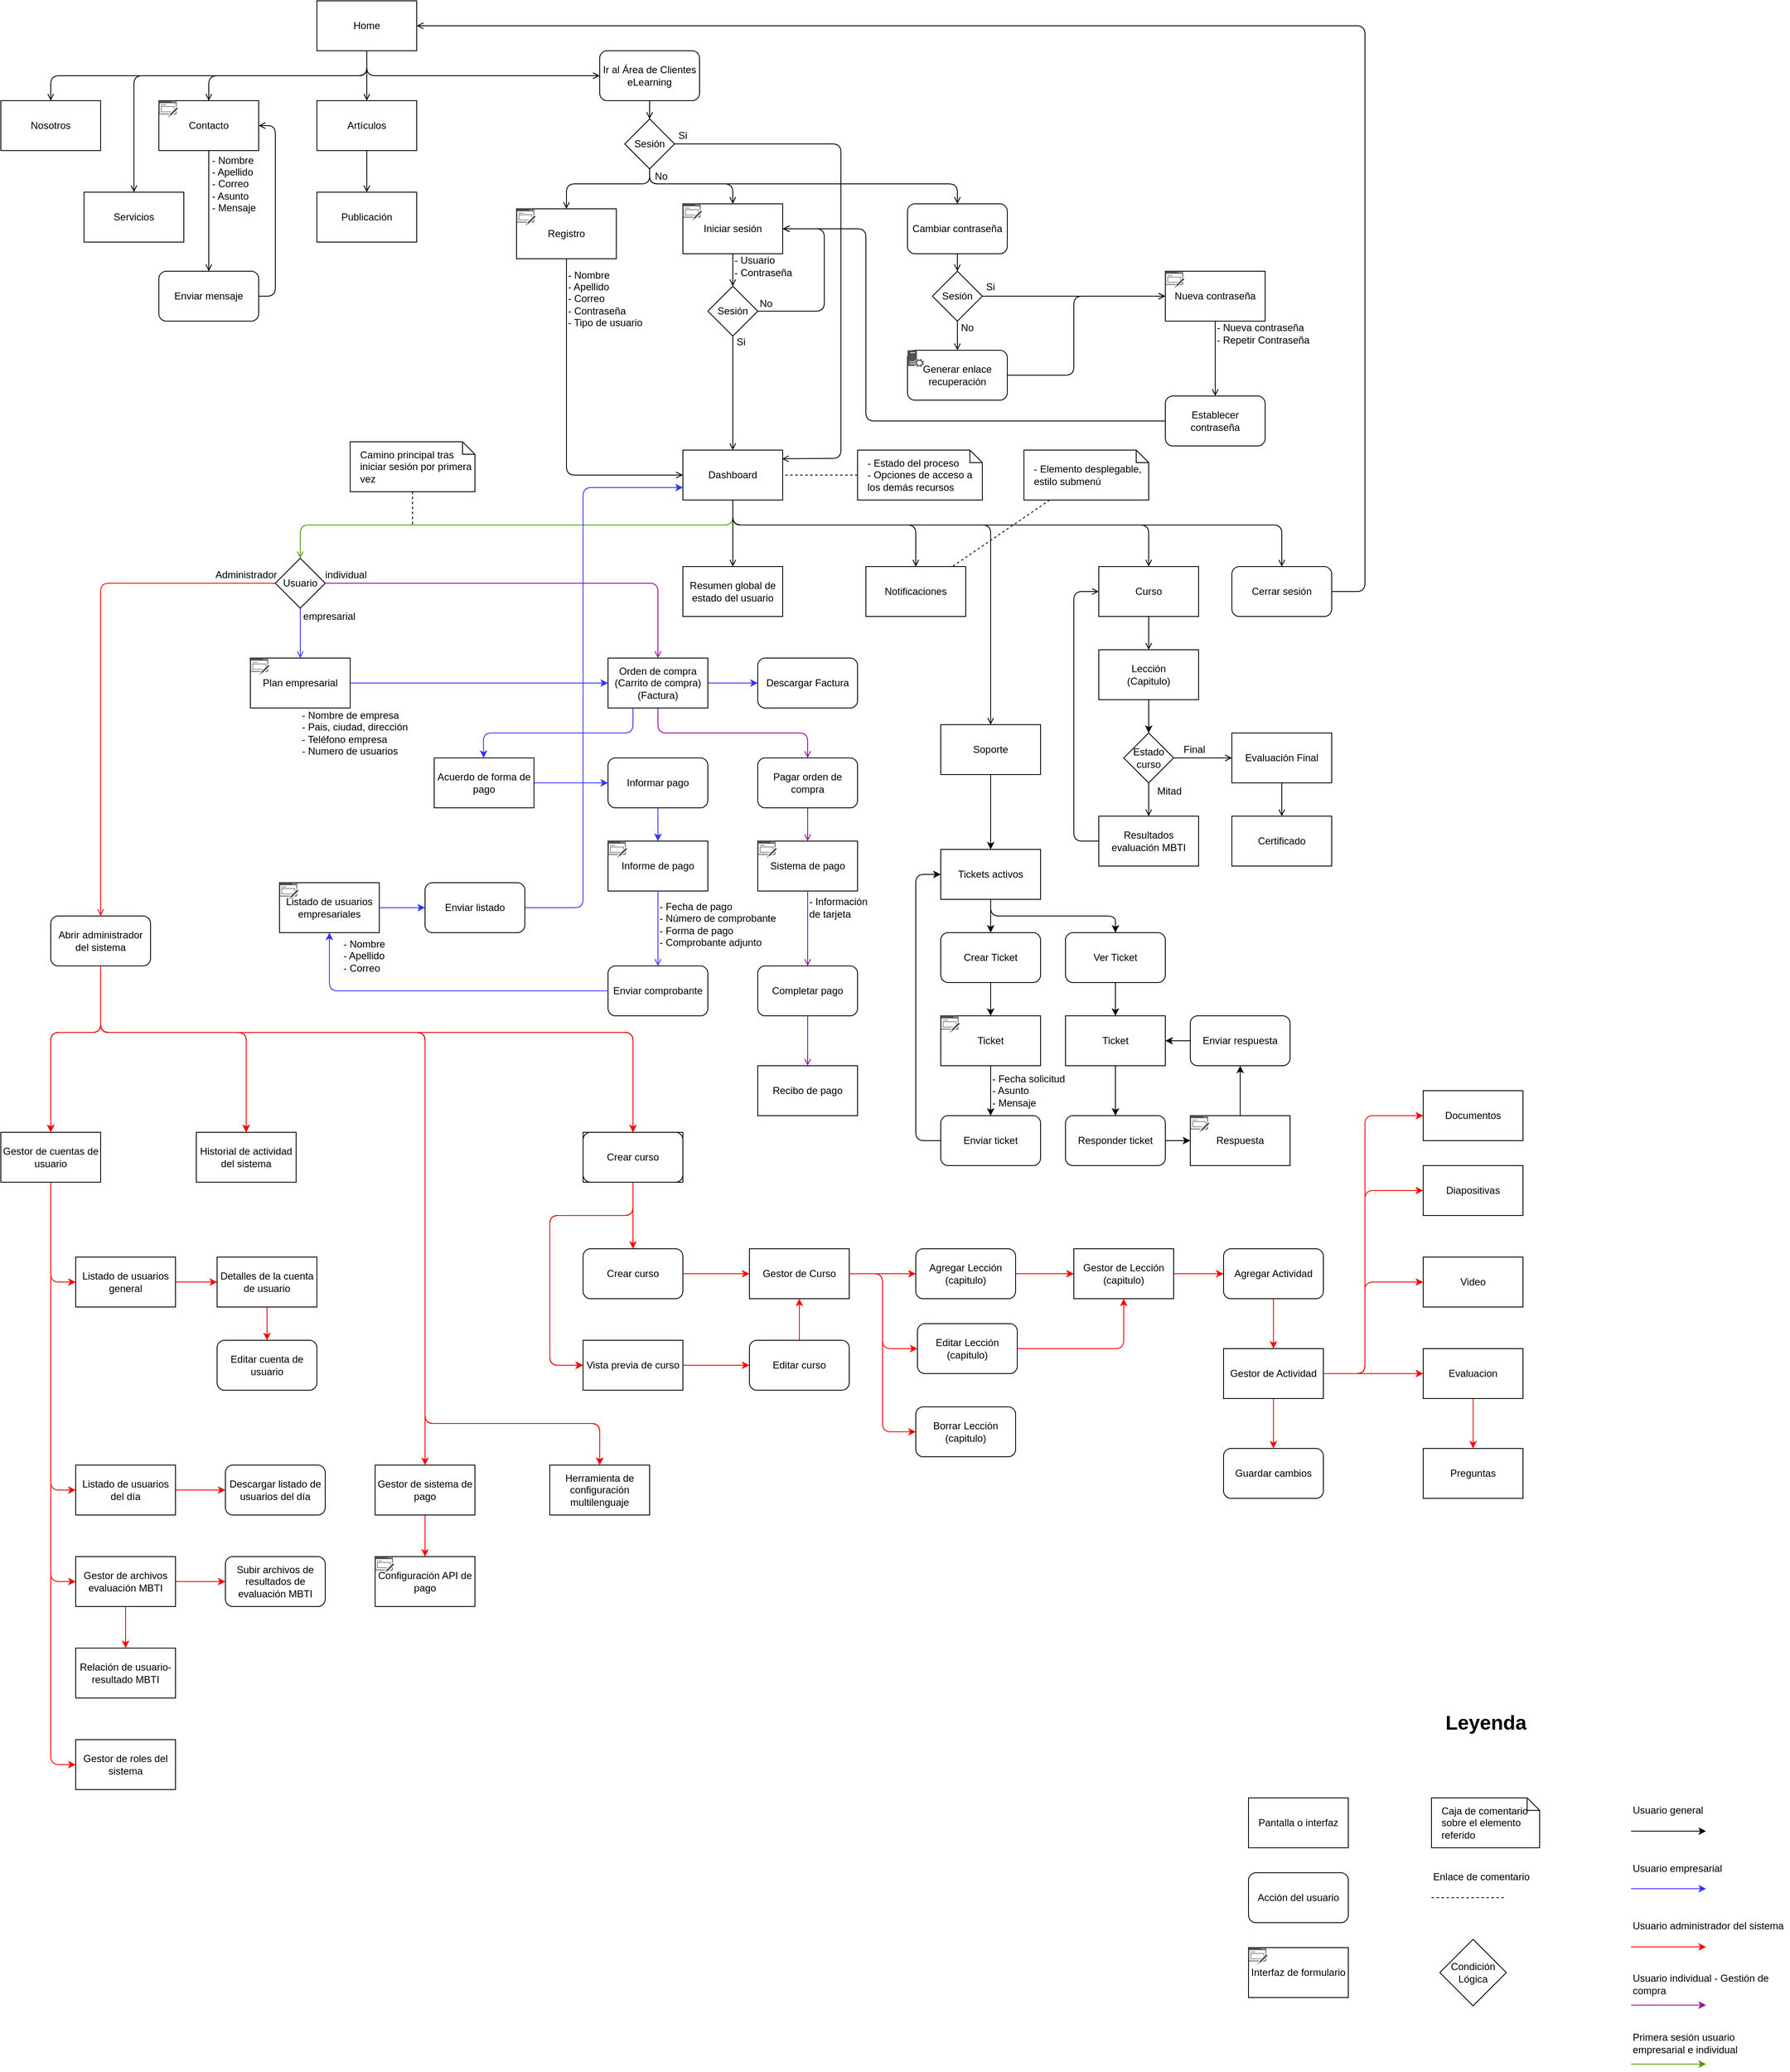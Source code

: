 <mxfile>
    <diagram id="xX8tvpBelQaRzRdg0BwZ" name="MapaContenido">
        <mxGraphModel dx="1896" dy="1373" grid="1" gridSize="10" guides="1" tooltips="1" connect="1" arrows="1" fold="1" page="1" pageScale="1" pageWidth="1100" pageHeight="850" math="0" shadow="0">
            <root>
                <mxCell id="eNKYxBsOCk_GWGlPTTgq-0"/>
                <mxCell id="eNKYxBsOCk_GWGlPTTgq-1" parent="eNKYxBsOCk_GWGlPTTgq-0"/>
                <mxCell id="eNKYxBsOCk_GWGlPTTgq-50" style="edgeStyle=none;html=1;startArrow=none;startFill=0;endArrow=open;endFill=0;sourcePerimeterSpacing=0;" parent="eNKYxBsOCk_GWGlPTTgq-1" source="eNKYxBsOCk_GWGlPTTgq-2" target="eNKYxBsOCk_GWGlPTTgq-5" edge="1">
                    <mxGeometry relative="1" as="geometry"/>
                </mxCell>
                <mxCell id="eNKYxBsOCk_GWGlPTTgq-51" style="edgeStyle=none;html=1;startArrow=none;startFill=0;endArrow=open;endFill=0;sourcePerimeterSpacing=0;" parent="eNKYxBsOCk_GWGlPTTgq-1" source="eNKYxBsOCk_GWGlPTTgq-2" target="eNKYxBsOCk_GWGlPTTgq-113" edge="1">
                    <mxGeometry relative="1" as="geometry">
                        <mxPoint x="290" y="160" as="targetPoint"/>
                        <Array as="points">
                            <mxPoint x="480" y="130"/>
                            <mxPoint x="290" y="130"/>
                        </Array>
                    </mxGeometry>
                </mxCell>
                <mxCell id="eNKYxBsOCk_GWGlPTTgq-52" style="edgeStyle=none;html=1;startArrow=none;startFill=0;endArrow=open;endFill=0;sourcePerimeterSpacing=0;" parent="eNKYxBsOCk_GWGlPTTgq-1" source="eNKYxBsOCk_GWGlPTTgq-2" target="eNKYxBsOCk_GWGlPTTgq-48" edge="1">
                    <mxGeometry relative="1" as="geometry">
                        <Array as="points">
                            <mxPoint x="480" y="130"/>
                            <mxPoint x="100" y="130"/>
                        </Array>
                    </mxGeometry>
                </mxCell>
                <mxCell id="eNKYxBsOCk_GWGlPTTgq-77" style="edgeStyle=none;html=1;startArrow=none;startFill=0;endArrow=open;endFill=0;sourcePerimeterSpacing=0;" parent="eNKYxBsOCk_GWGlPTTgq-1" source="eNKYxBsOCk_GWGlPTTgq-2" target="eNKYxBsOCk_GWGlPTTgq-76" edge="1">
                    <mxGeometry relative="1" as="geometry">
                        <Array as="points">
                            <mxPoint x="480" y="130"/>
                            <mxPoint x="200" y="130"/>
                        </Array>
                    </mxGeometry>
                </mxCell>
                <mxCell id="eNKYxBsOCk_GWGlPTTgq-83" style="edgeStyle=none;html=1;startArrow=none;startFill=0;endArrow=open;endFill=0;sourcePerimeterSpacing=0;" parent="eNKYxBsOCk_GWGlPTTgq-1" source="eNKYxBsOCk_GWGlPTTgq-2" target="CNeSGMCtKJL2MYmjwMrN-0" edge="1">
                    <mxGeometry relative="1" as="geometry">
                        <Array as="points">
                            <mxPoint x="480" y="130"/>
                        </Array>
                        <mxPoint x="760" y="130" as="targetPoint"/>
                    </mxGeometry>
                </mxCell>
                <mxCell id="eNKYxBsOCk_GWGlPTTgq-2" value="Home" style="rounded=0;whiteSpace=wrap;html=1;" parent="eNKYxBsOCk_GWGlPTTgq-1" vertex="1">
                    <mxGeometry x="420" y="40" width="120" height="60" as="geometry"/>
                </mxCell>
                <mxCell id="eNKYxBsOCk_GWGlPTTgq-55" style="edgeStyle=none;html=1;startArrow=none;startFill=0;endArrow=open;endFill=0;sourcePerimeterSpacing=0;" parent="eNKYxBsOCk_GWGlPTTgq-1" source="eNKYxBsOCk_GWGlPTTgq-5" target="eNKYxBsOCk_GWGlPTTgq-6" edge="1">
                    <mxGeometry relative="1" as="geometry"/>
                </mxCell>
                <mxCell id="eNKYxBsOCk_GWGlPTTgq-5" value="Artículos" style="rounded=0;whiteSpace=wrap;html=1;" parent="eNKYxBsOCk_GWGlPTTgq-1" vertex="1">
                    <mxGeometry x="420" y="160" width="120" height="60" as="geometry"/>
                </mxCell>
                <mxCell id="eNKYxBsOCk_GWGlPTTgq-6" value="Publicación" style="rounded=0;whiteSpace=wrap;html=1;" parent="eNKYxBsOCk_GWGlPTTgq-1" vertex="1">
                    <mxGeometry x="420" y="270" width="120" height="60" as="geometry"/>
                </mxCell>
                <mxCell id="eNKYxBsOCk_GWGlPTTgq-75" style="edgeStyle=none;html=1;startArrow=none;startFill=0;endArrow=open;endFill=0;sourcePerimeterSpacing=0;strokeColor=#4D9900;" parent="eNKYxBsOCk_GWGlPTTgq-1" source="eNKYxBsOCk_GWGlPTTgq-8" target="eNKYxBsOCk_GWGlPTTgq-74" edge="1">
                    <mxGeometry relative="1" as="geometry">
                        <Array as="points">
                            <mxPoint x="920" y="670"/>
                            <mxPoint x="400" y="670"/>
                        </Array>
                    </mxGeometry>
                </mxCell>
                <mxCell id="eNKYxBsOCk_GWGlPTTgq-8" value="Dashboard" style="rounded=0;whiteSpace=wrap;html=1;" parent="eNKYxBsOCk_GWGlPTTgq-1" vertex="1">
                    <mxGeometry x="860" y="580" width="120" height="60" as="geometry"/>
                </mxCell>
                <mxCell id="eNKYxBsOCk_GWGlPTTgq-48" value="Nosotros" style="rounded=0;whiteSpace=wrap;html=1;" parent="eNKYxBsOCk_GWGlPTTgq-1" vertex="1">
                    <mxGeometry x="40" y="160" width="120" height="60" as="geometry"/>
                </mxCell>
                <mxCell id="eNKYxBsOCk_GWGlPTTgq-58" value="" style="group" parent="eNKYxBsOCk_GWGlPTTgq-1" vertex="1" connectable="0">
                    <mxGeometry x="660" y="290" width="120" height="60" as="geometry"/>
                </mxCell>
                <mxCell id="eNKYxBsOCk_GWGlPTTgq-4" value="Registro" style="rounded=0;whiteSpace=wrap;html=1;" parent="eNKYxBsOCk_GWGlPTTgq-58" vertex="1">
                    <mxGeometry width="120" height="60" as="geometry"/>
                </mxCell>
                <mxCell id="eNKYxBsOCk_GWGlPTTgq-45" value="" style="sketch=0;pointerEvents=1;shadow=0;dashed=0;html=1;strokeColor=none;fillColor=#505050;labelPosition=center;verticalLabelPosition=bottom;verticalAlign=top;outlineConnect=0;align=center;shape=mxgraph.office.concepts.form;" parent="eNKYxBsOCk_GWGlPTTgq-58" vertex="1">
                    <mxGeometry width="22.86" height="20" as="geometry"/>
                </mxCell>
                <mxCell id="eNKYxBsOCk_GWGlPTTgq-59" value="" style="group" parent="eNKYxBsOCk_GWGlPTTgq-1" vertex="1" connectable="0">
                    <mxGeometry x="860" y="284" width="120" height="60" as="geometry"/>
                </mxCell>
                <mxCell id="eNKYxBsOCk_GWGlPTTgq-3" value="Iniciar sesión" style="rounded=0;whiteSpace=wrap;html=1;" parent="eNKYxBsOCk_GWGlPTTgq-59" vertex="1">
                    <mxGeometry width="120" height="60" as="geometry"/>
                </mxCell>
                <mxCell id="eNKYxBsOCk_GWGlPTTgq-46" value="" style="sketch=0;pointerEvents=1;shadow=0;dashed=0;html=1;strokeColor=none;fillColor=#505050;labelPosition=center;verticalLabelPosition=bottom;verticalAlign=top;outlineConnect=0;align=center;shape=mxgraph.office.concepts.form;" parent="eNKYxBsOCk_GWGlPTTgq-59" vertex="1">
                    <mxGeometry width="22.86" height="20" as="geometry"/>
                </mxCell>
                <mxCell id="eNKYxBsOCk_GWGlPTTgq-72" style="edgeStyle=none;html=1;startArrow=none;startFill=0;endArrow=open;endFill=0;sourcePerimeterSpacing=0;" parent="eNKYxBsOCk_GWGlPTTgq-1" source="eNKYxBsOCk_GWGlPTTgq-66" target="eNKYxBsOCk_GWGlPTTgq-3" edge="1">
                    <mxGeometry relative="1" as="geometry">
                        <Array as="points">
                            <mxPoint x="1030" y="413"/>
                            <mxPoint x="1030" y="314"/>
                        </Array>
                    </mxGeometry>
                </mxCell>
                <mxCell id="eNKYxBsOCk_GWGlPTTgq-66" value="Sesión" style="rhombus;whiteSpace=wrap;html=1;" parent="eNKYxBsOCk_GWGlPTTgq-1" vertex="1">
                    <mxGeometry x="890" y="383" width="60" height="60" as="geometry"/>
                </mxCell>
                <mxCell id="eNKYxBsOCk_GWGlPTTgq-71" style="edgeStyle=none;html=1;startArrow=none;startFill=0;endArrow=open;endFill=0;sourcePerimeterSpacing=0;" parent="eNKYxBsOCk_GWGlPTTgq-1" source="eNKYxBsOCk_GWGlPTTgq-66" target="eNKYxBsOCk_GWGlPTTgq-8" edge="1">
                    <mxGeometry relative="1" as="geometry">
                        <mxPoint x="920.0" y="530.0" as="sourcePoint"/>
                    </mxGeometry>
                </mxCell>
                <mxCell id="eNKYxBsOCk_GWGlPTTgq-69" style="edgeStyle=none;html=1;startArrow=none;startFill=0;endArrow=open;endFill=0;sourcePerimeterSpacing=0;" parent="eNKYxBsOCk_GWGlPTTgq-1" source="eNKYxBsOCk_GWGlPTTgq-3" target="eNKYxBsOCk_GWGlPTTgq-66" edge="1">
                    <mxGeometry relative="1" as="geometry"/>
                </mxCell>
                <mxCell id="eNKYxBsOCk_GWGlPTTgq-73" style="edgeStyle=none;html=1;startArrow=none;startFill=0;endArrow=open;endFill=0;sourcePerimeterSpacing=0;" parent="eNKYxBsOCk_GWGlPTTgq-1" source="eNKYxBsOCk_GWGlPTTgq-4" target="eNKYxBsOCk_GWGlPTTgq-8" edge="1">
                    <mxGeometry relative="1" as="geometry">
                        <mxPoint x="720" y="610" as="targetPoint"/>
                        <Array as="points">
                            <mxPoint x="720" y="610"/>
                        </Array>
                    </mxGeometry>
                </mxCell>
                <mxCell id="eNKYxBsOCk_GWGlPTTgq-87" value="" style="edgeStyle=none;html=1;startArrow=none;startFill=0;endArrow=open;endFill=0;sourcePerimeterSpacing=0;strokeColor=#3333FF;" parent="eNKYxBsOCk_GWGlPTTgq-1" source="eNKYxBsOCk_GWGlPTTgq-74" target="AhMMrwKMJMBrkm3QAdiH-33" edge="1">
                    <mxGeometry relative="1" as="geometry">
                        <mxPoint x="400" y="830" as="targetPoint"/>
                    </mxGeometry>
                </mxCell>
                <mxCell id="L9y62m9pfD5F6gvJoC_6-13" style="edgeStyle=none;html=1;startArrow=none;startFill=0;endArrow=open;endFill=0;sourcePerimeterSpacing=0;strokeColor=#FF0000;" parent="eNKYxBsOCk_GWGlPTTgq-1" source="eNKYxBsOCk_GWGlPTTgq-74" target="1" edge="1">
                    <mxGeometry relative="1" as="geometry">
                        <Array as="points">
                            <mxPoint x="160" y="740"/>
                        </Array>
                    </mxGeometry>
                </mxCell>
                <mxCell id="eNKYxBsOCk_GWGlPTTgq-74" value="Usuario" style="rhombus;whiteSpace=wrap;html=1;" parent="eNKYxBsOCk_GWGlPTTgq-1" vertex="1">
                    <mxGeometry x="370" y="710" width="60" height="60" as="geometry"/>
                </mxCell>
                <mxCell id="eNKYxBsOCk_GWGlPTTgq-76" value="Servicios" style="rounded=0;whiteSpace=wrap;html=1;" parent="eNKYxBsOCk_GWGlPTTgq-1" vertex="1">
                    <mxGeometry x="140" y="270" width="120" height="60" as="geometry"/>
                </mxCell>
                <mxCell id="L9y62m9pfD5F6gvJoC_6-1" style="edgeStyle=none;html=1;startArrow=none;startFill=0;endArrow=open;endFill=0;sourcePerimeterSpacing=0;" parent="eNKYxBsOCk_GWGlPTTgq-1" source="CNeSGMCtKJL2MYmjwMrN-0" target="L9y62m9pfD5F6gvJoC_6-0" edge="1">
                    <mxGeometry relative="1" as="geometry">
                        <mxPoint x="820" y="160" as="sourcePoint"/>
                    </mxGeometry>
                </mxCell>
                <mxCell id="eNKYxBsOCk_GWGlPTTgq-93" value="No" style="text;html=1;strokeColor=none;fillColor=none;align=center;verticalAlign=middle;whiteSpace=wrap;rounded=0;" parent="eNKYxBsOCk_GWGlPTTgq-1" vertex="1">
                    <mxGeometry x="950" y="394" width="20" height="20" as="geometry"/>
                </mxCell>
                <mxCell id="eNKYxBsOCk_GWGlPTTgq-94" value="Si" style="text;html=1;strokeColor=none;fillColor=none;align=center;verticalAlign=middle;whiteSpace=wrap;rounded=0;" parent="eNKYxBsOCk_GWGlPTTgq-1" vertex="1">
                    <mxGeometry x="920" y="440" width="20" height="20" as="geometry"/>
                </mxCell>
                <mxCell id="eNKYxBsOCk_GWGlPTTgq-98" value="" style="group" parent="eNKYxBsOCk_GWGlPTTgq-1" vertex="1" connectable="0">
                    <mxGeometry x="1440" y="365" width="120" height="60" as="geometry"/>
                </mxCell>
                <mxCell id="eNKYxBsOCk_GWGlPTTgq-99" value="Nueva contraseña" style="rounded=0;whiteSpace=wrap;html=1;" parent="eNKYxBsOCk_GWGlPTTgq-98" vertex="1">
                    <mxGeometry width="120" height="60" as="geometry"/>
                </mxCell>
                <mxCell id="eNKYxBsOCk_GWGlPTTgq-100" value="" style="sketch=0;pointerEvents=1;shadow=0;dashed=0;html=1;strokeColor=none;fillColor=#505050;labelPosition=center;verticalLabelPosition=bottom;verticalAlign=top;outlineConnect=0;align=center;shape=mxgraph.office.concepts.form;" parent="eNKYxBsOCk_GWGlPTTgq-98" vertex="1">
                    <mxGeometry width="22.86" height="20" as="geometry"/>
                </mxCell>
                <mxCell id="eNKYxBsOCk_GWGlPTTgq-151" style="edgeStyle=none;html=1;startArrow=none;startFill=0;endArrow=open;endFill=0;sourcePerimeterSpacing=0;" parent="eNKYxBsOCk_GWGlPTTgq-1" source="eNKYxBsOCk_GWGlPTTgq-101" target="eNKYxBsOCk_GWGlPTTgq-150" edge="1">
                    <mxGeometry relative="1" as="geometry"/>
                </mxCell>
                <mxCell id="eNKYxBsOCk_GWGlPTTgq-101" value="Cambiar contraseña" style="rounded=1;whiteSpace=wrap;html=1;" parent="eNKYxBsOCk_GWGlPTTgq-1" vertex="1">
                    <mxGeometry x="1130" y="284" width="120" height="60" as="geometry"/>
                </mxCell>
                <mxCell id="eNKYxBsOCk_GWGlPTTgq-105" style="edgeStyle=none;html=1;startArrow=none;startFill=0;endArrow=open;endFill=0;sourcePerimeterSpacing=0;" parent="eNKYxBsOCk_GWGlPTTgq-1" source="eNKYxBsOCk_GWGlPTTgq-103" target="eNKYxBsOCk_GWGlPTTgq-3" edge="1">
                    <mxGeometry relative="1" as="geometry">
                        <Array as="points">
                            <mxPoint x="1080" y="545"/>
                            <mxPoint x="1080" y="314"/>
                        </Array>
                    </mxGeometry>
                </mxCell>
                <mxCell id="eNKYxBsOCk_GWGlPTTgq-103" value="Establecer contraseña" style="rounded=1;whiteSpace=wrap;html=1;" parent="eNKYxBsOCk_GWGlPTTgq-1" vertex="1">
                    <mxGeometry x="1440" y="515" width="120" height="60" as="geometry"/>
                </mxCell>
                <mxCell id="eNKYxBsOCk_GWGlPTTgq-104" style="edgeStyle=none;html=1;startArrow=none;startFill=0;endArrow=open;endFill=0;sourcePerimeterSpacing=0;" parent="eNKYxBsOCk_GWGlPTTgq-1" source="eNKYxBsOCk_GWGlPTTgq-99" target="eNKYxBsOCk_GWGlPTTgq-103" edge="1">
                    <mxGeometry relative="1" as="geometry"/>
                </mxCell>
                <mxCell id="eNKYxBsOCk_GWGlPTTgq-108" value="- Usuario&lt;br&gt;- Contraseña" style="text;html=1;strokeColor=none;fillColor=none;align=left;verticalAlign=middle;whiteSpace=wrap;rounded=0;" parent="eNKYxBsOCk_GWGlPTTgq-1" vertex="1">
                    <mxGeometry x="920" y="344" width="120" height="30" as="geometry"/>
                </mxCell>
                <mxCell id="eNKYxBsOCk_GWGlPTTgq-109" value="- Nombre&lt;br&gt;- Apellido&lt;br&gt;- Correo&lt;br&gt;- Contraseña&lt;br&gt;- Tipo de usuario" style="text;html=1;strokeColor=none;fillColor=none;align=left;verticalAlign=middle;whiteSpace=wrap;rounded=0;" parent="eNKYxBsOCk_GWGlPTTgq-1" vertex="1">
                    <mxGeometry x="720" y="350" width="120" height="95" as="geometry"/>
                </mxCell>
                <mxCell id="eNKYxBsOCk_GWGlPTTgq-110" value="- Nueva contraseña&lt;br&gt;- Repetir Contraseña" style="text;html=1;strokeColor=none;fillColor=none;align=left;verticalAlign=middle;whiteSpace=wrap;rounded=0;" parent="eNKYxBsOCk_GWGlPTTgq-1" vertex="1">
                    <mxGeometry x="1500" y="425" width="120" height="30" as="geometry"/>
                </mxCell>
                <mxCell id="eNKYxBsOCk_GWGlPTTgq-112" value="" style="group" parent="eNKYxBsOCk_GWGlPTTgq-1" vertex="1" connectable="0">
                    <mxGeometry x="230" y="160" width="120" height="60" as="geometry"/>
                </mxCell>
                <mxCell id="eNKYxBsOCk_GWGlPTTgq-113" value="Contacto" style="rounded=0;whiteSpace=wrap;html=1;" parent="eNKYxBsOCk_GWGlPTTgq-112" vertex="1">
                    <mxGeometry width="120" height="60" as="geometry"/>
                </mxCell>
                <mxCell id="eNKYxBsOCk_GWGlPTTgq-114" value="" style="sketch=0;pointerEvents=1;shadow=0;dashed=0;html=1;strokeColor=none;fillColor=#505050;labelPosition=center;verticalLabelPosition=bottom;verticalAlign=top;outlineConnect=0;align=center;shape=mxgraph.office.concepts.form;" parent="eNKYxBsOCk_GWGlPTTgq-112" vertex="1">
                    <mxGeometry width="22.86" height="20" as="geometry"/>
                </mxCell>
                <mxCell id="eNKYxBsOCk_GWGlPTTgq-117" style="edgeStyle=none;html=1;startArrow=none;startFill=0;endArrow=open;endFill=0;sourcePerimeterSpacing=0;" parent="eNKYxBsOCk_GWGlPTTgq-1" source="eNKYxBsOCk_GWGlPTTgq-115" target="eNKYxBsOCk_GWGlPTTgq-113" edge="1">
                    <mxGeometry relative="1" as="geometry">
                        <Array as="points">
                            <mxPoint x="370" y="395"/>
                            <mxPoint x="370" y="190"/>
                        </Array>
                    </mxGeometry>
                </mxCell>
                <mxCell id="eNKYxBsOCk_GWGlPTTgq-115" value="Enviar mensaje" style="rounded=1;whiteSpace=wrap;html=1;" parent="eNKYxBsOCk_GWGlPTTgq-1" vertex="1">
                    <mxGeometry x="230" y="365" width="120" height="60" as="geometry"/>
                </mxCell>
                <mxCell id="eNKYxBsOCk_GWGlPTTgq-116" style="edgeStyle=none;html=1;startArrow=none;startFill=0;endArrow=open;endFill=0;sourcePerimeterSpacing=0;" parent="eNKYxBsOCk_GWGlPTTgq-1" source="eNKYxBsOCk_GWGlPTTgq-113" target="eNKYxBsOCk_GWGlPTTgq-115" edge="1">
                    <mxGeometry relative="1" as="geometry">
                        <Array as="points"/>
                    </mxGeometry>
                </mxCell>
                <mxCell id="eNKYxBsOCk_GWGlPTTgq-118" value="- Nombre&lt;br&gt;- Apellido&lt;br&gt;- Correo&lt;br&gt;- Asunto&lt;br&gt;- Mensaje" style="text;html=1;strokeColor=none;fillColor=none;align=left;verticalAlign=middle;whiteSpace=wrap;rounded=0;" parent="eNKYxBsOCk_GWGlPTTgq-1" vertex="1">
                    <mxGeometry x="292" y="220" width="120" height="80" as="geometry"/>
                </mxCell>
                <mxCell id="AhMMrwKMJMBrkm3QAdiH-1" style="edgeStyle=none;html=1;startArrow=none;startFill=0;endArrow=open;endFill=0;sourcePerimeterSpacing=0;" parent="eNKYxBsOCk_GWGlPTTgq-1" source="eNKYxBsOCk_GWGlPTTgq-120" target="AhMMrwKMJMBrkm3QAdiH-0" edge="1">
                    <mxGeometry relative="1" as="geometry"/>
                </mxCell>
                <mxCell id="eNKYxBsOCk_GWGlPTTgq-120" value="Curso" style="whiteSpace=wrap;html=1;" parent="eNKYxBsOCk_GWGlPTTgq-1" vertex="1">
                    <mxGeometry x="1360" y="720" width="120" height="60" as="geometry"/>
                </mxCell>
                <mxCell id="eNKYxBsOCk_GWGlPTTgq-121" style="edgeStyle=none;html=1;startArrow=none;startFill=0;endArrow=open;endFill=0;sourcePerimeterSpacing=0;" parent="eNKYxBsOCk_GWGlPTTgq-1" source="eNKYxBsOCk_GWGlPTTgq-8" target="eNKYxBsOCk_GWGlPTTgq-120" edge="1">
                    <mxGeometry relative="1" as="geometry">
                        <Array as="points">
                            <mxPoint x="920" y="670"/>
                            <mxPoint x="1160" y="670"/>
                            <mxPoint x="1420" y="670"/>
                        </Array>
                    </mxGeometry>
                </mxCell>
                <mxCell id="eNKYxBsOCk_GWGlPTTgq-138" style="edgeStyle=none;html=1;startArrow=none;startFill=0;endArrow=open;endFill=0;sourcePerimeterSpacing=0;" parent="eNKYxBsOCk_GWGlPTTgq-1" source="eNKYxBsOCk_GWGlPTTgq-126" target="eNKYxBsOCk_GWGlPTTgq-120" edge="1">
                    <mxGeometry relative="1" as="geometry">
                        <Array as="points">
                            <mxPoint x="1330" y="1050"/>
                            <mxPoint x="1330" y="750"/>
                        </Array>
                    </mxGeometry>
                </mxCell>
                <mxCell id="eNKYxBsOCk_GWGlPTTgq-126" value="Resultados evaluación MBTI" style="whiteSpace=wrap;html=1;" parent="eNKYxBsOCk_GWGlPTTgq-1" vertex="1">
                    <mxGeometry x="1360" y="1020" width="120" height="60" as="geometry"/>
                </mxCell>
                <mxCell id="eNKYxBsOCk_GWGlPTTgq-131" style="edgeStyle=none;html=1;startArrow=none;startFill=0;endArrow=none;endFill=0;sourcePerimeterSpacing=0;dashed=1;" parent="eNKYxBsOCk_GWGlPTTgq-1" source="eNKYxBsOCk_GWGlPTTgq-128" target="eNKYxBsOCk_GWGlPTTgq-8" edge="1">
                    <mxGeometry relative="1" as="geometry"/>
                </mxCell>
                <mxCell id="eNKYxBsOCk_GWGlPTTgq-128" value="- Estado del proceso&lt;br&gt;- Opciones de acceso a los demás recursos" style="shape=note;size=15;align=left;spacingLeft=10;html=1;whiteSpace=wrap;" parent="eNKYxBsOCk_GWGlPTTgq-1" vertex="1">
                    <mxGeometry x="1070" y="580" width="150" height="60" as="geometry"/>
                </mxCell>
                <mxCell id="eNKYxBsOCk_GWGlPTTgq-135" style="edgeStyle=none;html=1;startArrow=none;startFill=0;endArrow=open;endFill=0;sourcePerimeterSpacing=0;" parent="eNKYxBsOCk_GWGlPTTgq-1" source="eNKYxBsOCk_GWGlPTTgq-133" target="eNKYxBsOCk_GWGlPTTgq-126" edge="1">
                    <mxGeometry relative="1" as="geometry"/>
                </mxCell>
                <mxCell id="eNKYxBsOCk_GWGlPTTgq-140" value="" style="edgeStyle=none;html=1;startArrow=none;startFill=0;endArrow=open;endFill=0;sourcePerimeterSpacing=0;" parent="eNKYxBsOCk_GWGlPTTgq-1" source="eNKYxBsOCk_GWGlPTTgq-133" target="eNKYxBsOCk_GWGlPTTgq-139" edge="1">
                    <mxGeometry relative="1" as="geometry"/>
                </mxCell>
                <mxCell id="eNKYxBsOCk_GWGlPTTgq-133" value="Estado curso" style="rhombus;whiteSpace=wrap;html=1;" parent="eNKYxBsOCk_GWGlPTTgq-1" vertex="1">
                    <mxGeometry x="1390" y="920" width="60" height="60" as="geometry"/>
                </mxCell>
                <mxCell id="eNKYxBsOCk_GWGlPTTgq-137" value="Mitad" style="text;html=1;strokeColor=none;fillColor=none;align=center;verticalAlign=middle;whiteSpace=wrap;rounded=0;" parent="eNKYxBsOCk_GWGlPTTgq-1" vertex="1">
                    <mxGeometry x="1420" y="980" width="50" height="20" as="geometry"/>
                </mxCell>
                <mxCell id="eNKYxBsOCk_GWGlPTTgq-144" style="edgeStyle=none;html=1;startArrow=none;startFill=0;endArrow=open;endFill=0;sourcePerimeterSpacing=0;" parent="eNKYxBsOCk_GWGlPTTgq-1" source="eNKYxBsOCk_GWGlPTTgq-139" target="eNKYxBsOCk_GWGlPTTgq-143" edge="1">
                    <mxGeometry relative="1" as="geometry"/>
                </mxCell>
                <mxCell id="eNKYxBsOCk_GWGlPTTgq-139" value="Evaluación Final" style="whiteSpace=wrap;html=1;" parent="eNKYxBsOCk_GWGlPTTgq-1" vertex="1">
                    <mxGeometry x="1520" y="920" width="120" height="60" as="geometry"/>
                </mxCell>
                <mxCell id="eNKYxBsOCk_GWGlPTTgq-141" value="Final" style="text;html=1;strokeColor=none;fillColor=none;align=center;verticalAlign=middle;whiteSpace=wrap;rounded=0;" parent="eNKYxBsOCk_GWGlPTTgq-1" vertex="1">
                    <mxGeometry x="1450" y="930" width="50" height="20" as="geometry"/>
                </mxCell>
                <mxCell id="eNKYxBsOCk_GWGlPTTgq-143" value="Certificado" style="whiteSpace=wrap;html=1;" parent="eNKYxBsOCk_GWGlPTTgq-1" vertex="1">
                    <mxGeometry x="1520" y="1020" width="120" height="60" as="geometry"/>
                </mxCell>
                <mxCell id="eNKYxBsOCk_GWGlPTTgq-152" style="edgeStyle=none;html=1;startArrow=none;startFill=0;endArrow=open;endFill=0;sourcePerimeterSpacing=0;" parent="eNKYxBsOCk_GWGlPTTgq-1" source="eNKYxBsOCk_GWGlPTTgq-150" target="eNKYxBsOCk_GWGlPTTgq-99" edge="1">
                    <mxGeometry relative="1" as="geometry"/>
                </mxCell>
                <mxCell id="eNKYxBsOCk_GWGlPTTgq-158" style="edgeStyle=none;html=1;startArrow=none;startFill=0;endArrow=open;endFill=0;sourcePerimeterSpacing=0;" parent="eNKYxBsOCk_GWGlPTTgq-1" source="eNKYxBsOCk_GWGlPTTgq-150" target="eNKYxBsOCk_GWGlPTTgq-153" edge="1">
                    <mxGeometry relative="1" as="geometry"/>
                </mxCell>
                <mxCell id="eNKYxBsOCk_GWGlPTTgq-150" value="Sesión" style="rhombus;whiteSpace=wrap;html=1;" parent="eNKYxBsOCk_GWGlPTTgq-1" vertex="1">
                    <mxGeometry x="1160" y="365" width="60" height="60" as="geometry"/>
                </mxCell>
                <mxCell id="eNKYxBsOCk_GWGlPTTgq-157" value="" style="group" parent="eNKYxBsOCk_GWGlPTTgq-1" vertex="1" connectable="0">
                    <mxGeometry x="1130" y="460" width="120" height="60" as="geometry"/>
                </mxCell>
                <mxCell id="eNKYxBsOCk_GWGlPTTgq-153" value="Generar enlace recuperación" style="rounded=1;whiteSpace=wrap;html=1;" parent="eNKYxBsOCk_GWGlPTTgq-157" vertex="1">
                    <mxGeometry width="120" height="60" as="geometry"/>
                </mxCell>
                <mxCell id="eNKYxBsOCk_GWGlPTTgq-154" value="" style="sketch=0;pointerEvents=1;shadow=0;dashed=0;html=1;strokeColor=none;labelPosition=center;verticalLabelPosition=bottom;verticalAlign=top;align=center;fillColor=#515151;shape=mxgraph.mscae.system_center.roles" parent="eNKYxBsOCk_GWGlPTTgq-157" vertex="1">
                    <mxGeometry width="20" height="20" as="geometry"/>
                </mxCell>
                <mxCell id="eNKYxBsOCk_GWGlPTTgq-159" style="edgeStyle=none;html=1;startArrow=none;startFill=0;endArrow=open;endFill=0;sourcePerimeterSpacing=0;" parent="eNKYxBsOCk_GWGlPTTgq-1" source="eNKYxBsOCk_GWGlPTTgq-153" target="eNKYxBsOCk_GWGlPTTgq-99" edge="1">
                    <mxGeometry relative="1" as="geometry">
                        <Array as="points">
                            <mxPoint x="1330" y="490"/>
                            <mxPoint x="1330" y="395"/>
                        </Array>
                    </mxGeometry>
                </mxCell>
                <mxCell id="eNKYxBsOCk_GWGlPTTgq-160" value="Si" style="text;html=1;strokeColor=none;fillColor=none;align=center;verticalAlign=middle;whiteSpace=wrap;rounded=0;" parent="eNKYxBsOCk_GWGlPTTgq-1" vertex="1">
                    <mxGeometry x="1220" y="374" width="20" height="20" as="geometry"/>
                </mxCell>
                <mxCell id="eNKYxBsOCk_GWGlPTTgq-161" value="No" style="text;html=1;strokeColor=none;fillColor=none;align=center;verticalAlign=middle;whiteSpace=wrap;rounded=0;" parent="eNKYxBsOCk_GWGlPTTgq-1" vertex="1">
                    <mxGeometry x="1192" y="423" width="20" height="20" as="geometry"/>
                </mxCell>
                <mxCell id="eNKYxBsOCk_GWGlPTTgq-174" style="edgeStyle=none;html=1;startArrow=none;startFill=0;endArrow=open;endFill=0;sourcePerimeterSpacing=0;" parent="eNKYxBsOCk_GWGlPTTgq-1" source="eNKYxBsOCk_GWGlPTTgq-172" target="eNKYxBsOCk_GWGlPTTgq-2" edge="1">
                    <mxGeometry relative="1" as="geometry">
                        <Array as="points">
                            <mxPoint x="1680" y="750"/>
                            <mxPoint x="1680" y="70"/>
                        </Array>
                    </mxGeometry>
                </mxCell>
                <mxCell id="eNKYxBsOCk_GWGlPTTgq-172" value="Cerrar sesión" style="rounded=1;whiteSpace=wrap;html=1;" parent="eNKYxBsOCk_GWGlPTTgq-1" vertex="1">
                    <mxGeometry x="1520" y="720" width="120" height="60" as="geometry"/>
                </mxCell>
                <mxCell id="eNKYxBsOCk_GWGlPTTgq-173" style="edgeStyle=none;html=1;startArrow=none;startFill=0;endArrow=open;endFill=0;sourcePerimeterSpacing=0;" parent="eNKYxBsOCk_GWGlPTTgq-1" source="eNKYxBsOCk_GWGlPTTgq-8" target="eNKYxBsOCk_GWGlPTTgq-172" edge="1">
                    <mxGeometry relative="1" as="geometry">
                        <Array as="points">
                            <mxPoint x="920" y="670"/>
                            <mxPoint x="1160" y="670"/>
                            <mxPoint x="1580" y="670"/>
                        </Array>
                    </mxGeometry>
                </mxCell>
                <mxCell id="L9y62m9pfD5F6gvJoC_6-2" style="edgeStyle=none;html=1;startArrow=none;startFill=0;endArrow=open;endFill=0;sourcePerimeterSpacing=0;" parent="eNKYxBsOCk_GWGlPTTgq-1" source="L9y62m9pfD5F6gvJoC_6-0" target="eNKYxBsOCk_GWGlPTTgq-3" edge="1">
                    <mxGeometry relative="1" as="geometry">
                        <Array as="points">
                            <mxPoint x="820" y="260"/>
                            <mxPoint x="920" y="260"/>
                        </Array>
                    </mxGeometry>
                </mxCell>
                <mxCell id="L9y62m9pfD5F6gvJoC_6-3" style="edgeStyle=none;html=1;startArrow=none;startFill=0;endArrow=open;endFill=0;sourcePerimeterSpacing=0;entryX=0.993;entryY=0.174;entryDx=0;entryDy=0;entryPerimeter=0;" parent="eNKYxBsOCk_GWGlPTTgq-1" source="L9y62m9pfD5F6gvJoC_6-0" target="eNKYxBsOCk_GWGlPTTgq-8" edge="1">
                    <mxGeometry relative="1" as="geometry">
                        <Array as="points">
                            <mxPoint x="1050" y="212"/>
                            <mxPoint x="1050" y="590"/>
                        </Array>
                    </mxGeometry>
                </mxCell>
                <mxCell id="L9y62m9pfD5F6gvJoC_6-0" value="Sesión" style="rhombus;whiteSpace=wrap;html=1;" parent="eNKYxBsOCk_GWGlPTTgq-1" vertex="1">
                    <mxGeometry x="790" y="182" width="60" height="60" as="geometry"/>
                </mxCell>
                <mxCell id="L9y62m9pfD5F6gvJoC_6-4" value="Si" style="text;html=1;strokeColor=none;fillColor=none;align=center;verticalAlign=middle;whiteSpace=wrap;rounded=0;" parent="eNKYxBsOCk_GWGlPTTgq-1" vertex="1">
                    <mxGeometry x="850" y="192" width="20" height="20" as="geometry"/>
                </mxCell>
                <mxCell id="L9y62m9pfD5F6gvJoC_6-5" value="No" style="text;html=1;strokeColor=none;fillColor=none;align=center;verticalAlign=middle;whiteSpace=wrap;rounded=0;" parent="eNKYxBsOCk_GWGlPTTgq-1" vertex="1">
                    <mxGeometry x="824" y="241" width="20" height="20" as="geometry"/>
                </mxCell>
                <mxCell id="L9y62m9pfD5F6gvJoC_6-7" style="edgeStyle=none;html=1;startArrow=none;startFill=0;endArrow=open;endFill=0;sourcePerimeterSpacing=0;" parent="eNKYxBsOCk_GWGlPTTgq-1" source="L9y62m9pfD5F6gvJoC_6-0" target="eNKYxBsOCk_GWGlPTTgq-101" edge="1">
                    <mxGeometry relative="1" as="geometry">
                        <Array as="points">
                            <mxPoint x="820" y="260"/>
                            <mxPoint x="1190" y="260"/>
                        </Array>
                    </mxGeometry>
                </mxCell>
                <mxCell id="L9y62m9pfD5F6gvJoC_6-8" style="edgeStyle=none;html=1;startArrow=none;startFill=0;endArrow=open;endFill=0;sourcePerimeterSpacing=0;" parent="eNKYxBsOCk_GWGlPTTgq-1" source="L9y62m9pfD5F6gvJoC_6-0" target="eNKYxBsOCk_GWGlPTTgq-4" edge="1">
                    <mxGeometry relative="1" as="geometry">
                        <Array as="points">
                            <mxPoint x="820" y="260"/>
                            <mxPoint x="720" y="260"/>
                        </Array>
                    </mxGeometry>
                </mxCell>
                <mxCell id="10" style="edgeStyle=none;html=1;strokeColor=#FF0000;" parent="eNKYxBsOCk_GWGlPTTgq-1" source="L9y62m9pfD5F6gvJoC_6-12" target="4" edge="1">
                    <mxGeometry relative="1" as="geometry">
                        <Array as="points">
                            <mxPoint x="100" y="1580"/>
                        </Array>
                    </mxGeometry>
                </mxCell>
                <mxCell id="12" style="edgeStyle=none;html=1;strokeColor=#FF0000;" parent="eNKYxBsOCk_GWGlPTTgq-1" source="L9y62m9pfD5F6gvJoC_6-12" target="5" edge="1">
                    <mxGeometry relative="1" as="geometry">
                        <Array as="points">
                            <mxPoint x="100" y="1830"/>
                        </Array>
                    </mxGeometry>
                </mxCell>
                <mxCell id="L9y62m9pfD5F6gvJoC_6-12" value="Gestor de cuentas de usuario" style="whiteSpace=wrap;html=1;" parent="eNKYxBsOCk_GWGlPTTgq-1" vertex="1">
                    <mxGeometry x="40" y="1400" width="120" height="60" as="geometry"/>
                </mxCell>
                <mxCell id="L9y62m9pfD5F6gvJoC_6-15" value="individual" style="text;html=1;strokeColor=none;fillColor=none;align=center;verticalAlign=middle;whiteSpace=wrap;rounded=0;" parent="eNKYxBsOCk_GWGlPTTgq-1" vertex="1">
                    <mxGeometry x="430" y="720" width="50" height="20" as="geometry"/>
                </mxCell>
                <mxCell id="L9y62m9pfD5F6gvJoC_6-16" value="empresarial" style="text;html=1;strokeColor=none;fillColor=none;align=center;verticalAlign=middle;whiteSpace=wrap;rounded=0;" parent="eNKYxBsOCk_GWGlPTTgq-1" vertex="1">
                    <mxGeometry x="400" y="770" width="70" height="20" as="geometry"/>
                </mxCell>
                <mxCell id="L9y62m9pfD5F6gvJoC_6-17" value="Administrador" style="text;html=1;strokeColor=none;fillColor=none;align=center;verticalAlign=middle;whiteSpace=wrap;rounded=0;" parent="eNKYxBsOCk_GWGlPTTgq-1" vertex="1">
                    <mxGeometry x="300" y="720" width="70" height="20" as="geometry"/>
                </mxCell>
                <mxCell id="L9y62m9pfD5F6gvJoC_6-18" value="Recibo de pago" style="whiteSpace=wrap;html=1;" parent="eNKYxBsOCk_GWGlPTTgq-1" vertex="1">
                    <mxGeometry x="950" y="1320" width="120" height="60" as="geometry"/>
                </mxCell>
                <mxCell id="AhMMrwKMJMBrkm3QAdiH-26" style="edgeStyle=none;html=1;startArrow=none;startFill=0;endArrow=open;endFill=0;sourcePerimeterSpacing=0;strokeColor=#990099;" parent="eNKYxBsOCk_GWGlPTTgq-1" source="L9y62m9pfD5F6gvJoC_6-20" target="L9y62m9pfD5F6gvJoC_6-22" edge="1">
                    <mxGeometry relative="1" as="geometry">
                        <Array as="points">
                            <mxPoint x="830" y="920"/>
                            <mxPoint x="1010" y="920"/>
                        </Array>
                    </mxGeometry>
                </mxCell>
                <mxCell id="81" style="edgeStyle=none;html=1;strokeColor=#3333FF;exitX=0.25;exitY=1;exitDx=0;exitDy=0;" edge="1" parent="eNKYxBsOCk_GWGlPTTgq-1" source="L9y62m9pfD5F6gvJoC_6-20" target="80">
                    <mxGeometry relative="1" as="geometry">
                        <Array as="points">
                            <mxPoint x="800" y="920"/>
                            <mxPoint x="620" y="920"/>
                        </Array>
                    </mxGeometry>
                </mxCell>
                <mxCell id="118" style="edgeStyle=none;html=1;fontColor=#3333FF;endArrow=classic;endFill=1;strokeColor=#3333FF;" edge="1" parent="eNKYxBsOCk_GWGlPTTgq-1" source="L9y62m9pfD5F6gvJoC_6-20" target="117">
                    <mxGeometry relative="1" as="geometry"/>
                </mxCell>
                <mxCell id="L9y62m9pfD5F6gvJoC_6-20" value="Orden de compra&lt;br&gt;(Carrito de compra)&lt;br&gt;(Factura)" style="whiteSpace=wrap;html=1;" parent="eNKYxBsOCk_GWGlPTTgq-1" vertex="1">
                    <mxGeometry x="770" y="830" width="120" height="60" as="geometry"/>
                </mxCell>
                <mxCell id="L9y62m9pfD5F6gvJoC_6-33" style="edgeStyle=none;html=1;startArrow=none;startFill=0;endArrow=open;endFill=0;sourcePerimeterSpacing=0;strokeColor=#990099;" parent="eNKYxBsOCk_GWGlPTTgq-1" source="L9y62m9pfD5F6gvJoC_6-22" target="L9y62m9pfD5F6gvJoC_6-25" edge="1">
                    <mxGeometry relative="1" as="geometry"/>
                </mxCell>
                <mxCell id="L9y62m9pfD5F6gvJoC_6-22" value="Pagar orden de compra" style="rounded=1;whiteSpace=wrap;html=1;" parent="eNKYxBsOCk_GWGlPTTgq-1" vertex="1">
                    <mxGeometry x="950" y="950" width="120" height="60" as="geometry"/>
                </mxCell>
                <mxCell id="L9y62m9pfD5F6gvJoC_6-24" value="" style="group" parent="eNKYxBsOCk_GWGlPTTgq-1" vertex="1" connectable="0">
                    <mxGeometry x="950" y="1050" width="120" height="60" as="geometry"/>
                </mxCell>
                <mxCell id="L9y62m9pfD5F6gvJoC_6-25" value="Sistema de pago" style="rounded=0;whiteSpace=wrap;html=1;" parent="L9y62m9pfD5F6gvJoC_6-24" vertex="1">
                    <mxGeometry width="120" height="60" as="geometry"/>
                </mxCell>
                <mxCell id="L9y62m9pfD5F6gvJoC_6-26" value="" style="sketch=0;pointerEvents=1;shadow=0;dashed=0;html=1;strokeColor=none;fillColor=#505050;labelPosition=center;verticalLabelPosition=bottom;verticalAlign=top;outlineConnect=0;align=center;shape=mxgraph.office.concepts.form;" parent="L9y62m9pfD5F6gvJoC_6-24" vertex="1">
                    <mxGeometry width="22.86" height="20" as="geometry"/>
                </mxCell>
                <mxCell id="L9y62m9pfD5F6gvJoC_6-27" value="Informar pago" style="rounded=1;whiteSpace=wrap;html=1;" parent="eNKYxBsOCk_GWGlPTTgq-1" vertex="1">
                    <mxGeometry x="770" y="950" width="120" height="60" as="geometry"/>
                </mxCell>
                <mxCell id="L9y62m9pfD5F6gvJoC_6-29" value="" style="group" parent="eNKYxBsOCk_GWGlPTTgq-1" vertex="1" connectable="0">
                    <mxGeometry x="770" y="1050" width="120" height="60" as="geometry"/>
                </mxCell>
                <mxCell id="L9y62m9pfD5F6gvJoC_6-30" value="Informe de pago" style="rounded=0;whiteSpace=wrap;html=1;" parent="L9y62m9pfD5F6gvJoC_6-29" vertex="1">
                    <mxGeometry width="120" height="60" as="geometry"/>
                </mxCell>
                <mxCell id="L9y62m9pfD5F6gvJoC_6-31" value="" style="sketch=0;pointerEvents=1;shadow=0;dashed=0;html=1;strokeColor=none;fillColor=#505050;labelPosition=center;verticalLabelPosition=bottom;verticalAlign=top;outlineConnect=0;align=center;shape=mxgraph.office.concepts.form;" parent="L9y62m9pfD5F6gvJoC_6-29" vertex="1">
                    <mxGeometry width="22.86" height="20" as="geometry"/>
                </mxCell>
                <mxCell id="L9y62m9pfD5F6gvJoC_6-34" value="Completar pago" style="rounded=1;whiteSpace=wrap;html=1;" parent="eNKYxBsOCk_GWGlPTTgq-1" vertex="1">
                    <mxGeometry x="950" y="1200" width="120" height="60" as="geometry"/>
                </mxCell>
                <mxCell id="L9y62m9pfD5F6gvJoC_6-35" style="edgeStyle=none;html=1;startArrow=none;startFill=0;endArrow=open;endFill=0;sourcePerimeterSpacing=0;strokeColor=#990099;" parent="eNKYxBsOCk_GWGlPTTgq-1" source="L9y62m9pfD5F6gvJoC_6-25" target="L9y62m9pfD5F6gvJoC_6-34" edge="1">
                    <mxGeometry relative="1" as="geometry"/>
                </mxCell>
                <mxCell id="L9y62m9pfD5F6gvJoC_6-36" value="- Información de tarjeta" style="text;html=1;strokeColor=none;fillColor=none;align=left;verticalAlign=middle;whiteSpace=wrap;rounded=0;" parent="eNKYxBsOCk_GWGlPTTgq-1" vertex="1">
                    <mxGeometry x="1010" y="1110" width="80" height="40" as="geometry"/>
                </mxCell>
                <mxCell id="L9y62m9pfD5F6gvJoC_6-37" value="- Fecha de pago&lt;br&gt;- Número de comprobante&lt;br&gt;- Forma de pago&lt;br&gt;- Comprobante adjunto" style="text;html=1;strokeColor=none;fillColor=none;align=left;verticalAlign=middle;whiteSpace=wrap;rounded=0;" parent="eNKYxBsOCk_GWGlPTTgq-1" vertex="1">
                    <mxGeometry x="830" y="1110" width="150" height="80" as="geometry"/>
                </mxCell>
                <mxCell id="L9y62m9pfD5F6gvJoC_6-38" value="Enviar comprobante" style="rounded=1;whiteSpace=wrap;html=1;" parent="eNKYxBsOCk_GWGlPTTgq-1" vertex="1">
                    <mxGeometry x="770" y="1200" width="120" height="60" as="geometry"/>
                </mxCell>
                <mxCell id="L9y62m9pfD5F6gvJoC_6-39" style="edgeStyle=none;html=1;startArrow=none;startFill=0;endArrow=open;endFill=0;sourcePerimeterSpacing=0;strokeColor=#3333FF;" parent="eNKYxBsOCk_GWGlPTTgq-1" source="L9y62m9pfD5F6gvJoC_6-30" target="L9y62m9pfD5F6gvJoC_6-38" edge="1">
                    <mxGeometry relative="1" as="geometry"/>
                </mxCell>
                <mxCell id="-fi5gi8bVVoTjOj71rLI-0" style="edgeStyle=none;html=1;" parent="eNKYxBsOCk_GWGlPTTgq-1" source="AhMMrwKMJMBrkm3QAdiH-0" target="eNKYxBsOCk_GWGlPTTgq-133" edge="1">
                    <mxGeometry relative="1" as="geometry"/>
                </mxCell>
                <mxCell id="AhMMrwKMJMBrkm3QAdiH-0" value="Lección&lt;br&gt;(Capitulo)" style="whiteSpace=wrap;html=1;" parent="eNKYxBsOCk_GWGlPTTgq-1" vertex="1">
                    <mxGeometry x="1360" y="820" width="120" height="60" as="geometry"/>
                </mxCell>
                <mxCell id="AhMMrwKMJMBrkm3QAdiH-32" value="" style="group" parent="eNKYxBsOCk_GWGlPTTgq-1" vertex="1" connectable="0">
                    <mxGeometry x="340" y="830" width="120" height="60" as="geometry"/>
                </mxCell>
                <mxCell id="AhMMrwKMJMBrkm3QAdiH-33" value="Plan empresarial" style="rounded=0;whiteSpace=wrap;html=1;" parent="AhMMrwKMJMBrkm3QAdiH-32" vertex="1">
                    <mxGeometry width="120" height="60" as="geometry"/>
                </mxCell>
                <mxCell id="AhMMrwKMJMBrkm3QAdiH-34" value="" style="sketch=0;pointerEvents=1;shadow=0;dashed=0;html=1;strokeColor=none;fillColor=#505050;labelPosition=center;verticalLabelPosition=bottom;verticalAlign=top;outlineConnect=0;align=center;shape=mxgraph.office.concepts.form;" parent="AhMMrwKMJMBrkm3QAdiH-32" vertex="1">
                    <mxGeometry width="22.86" height="20" as="geometry"/>
                </mxCell>
                <mxCell id="AhMMrwKMJMBrkm3QAdiH-35" value="- Nombre de empresa&lt;br&gt;- Pais, ciudad, dirección&lt;br&gt;- Teléfono empresa&lt;br&gt;- Numero de usuarios" style="text;html=1;strokeColor=none;fillColor=none;align=left;verticalAlign=middle;whiteSpace=wrap;rounded=0;" parent="eNKYxBsOCk_GWGlPTTgq-1" vertex="1">
                    <mxGeometry x="400" y="890" width="140" height="60" as="geometry"/>
                </mxCell>
                <mxCell id="AhMMrwKMJMBrkm3QAdiH-45" style="edgeStyle=none;html=1;startArrow=none;startFill=0;endArrow=open;endFill=0;sourcePerimeterSpacing=0;strokeColor=#990099;" parent="eNKYxBsOCk_GWGlPTTgq-1" source="eNKYxBsOCk_GWGlPTTgq-74" target="L9y62m9pfD5F6gvJoC_6-20" edge="1">
                    <mxGeometry relative="1" as="geometry">
                        <Array as="points">
                            <mxPoint x="830" y="740"/>
                        </Array>
                        <mxPoint x="670.0" y="910" as="sourcePoint"/>
                    </mxGeometry>
                </mxCell>
                <mxCell id="AhMMrwKMJMBrkm3QAdiH-50" value="" style="group" parent="eNKYxBsOCk_GWGlPTTgq-1" vertex="1" connectable="0">
                    <mxGeometry x="375" y="1100" width="120" height="60" as="geometry"/>
                </mxCell>
                <mxCell id="AhMMrwKMJMBrkm3QAdiH-51" value="Listado de usuarios empresariales" style="rounded=0;whiteSpace=wrap;html=1;" parent="AhMMrwKMJMBrkm3QAdiH-50" vertex="1">
                    <mxGeometry width="120" height="60" as="geometry"/>
                </mxCell>
                <mxCell id="AhMMrwKMJMBrkm3QAdiH-52" value="" style="sketch=0;pointerEvents=1;shadow=0;dashed=0;html=1;strokeColor=none;fillColor=#505050;labelPosition=center;verticalLabelPosition=bottom;verticalAlign=top;outlineConnect=0;align=center;shape=mxgraph.office.concepts.form;" parent="AhMMrwKMJMBrkm3QAdiH-50" vertex="1">
                    <mxGeometry width="22.86" height="20" as="geometry"/>
                </mxCell>
                <mxCell id="-fi5gi8bVVoTjOj71rLI-3" style="edgeStyle=none;html=1;strokeColor=#3333FF;entryX=0;entryY=0.75;entryDx=0;entryDy=0;" parent="eNKYxBsOCk_GWGlPTTgq-1" source="-fi5gi8bVVoTjOj71rLI-1" target="eNKYxBsOCk_GWGlPTTgq-8" edge="1">
                    <mxGeometry relative="1" as="geometry">
                        <Array as="points">
                            <mxPoint x="740" y="1130"/>
                            <mxPoint x="740" y="625"/>
                        </Array>
                    </mxGeometry>
                </mxCell>
                <mxCell id="-fi5gi8bVVoTjOj71rLI-2" style="edgeStyle=none;html=1;strokeColor=#3333FF;" parent="eNKYxBsOCk_GWGlPTTgq-1" source="AhMMrwKMJMBrkm3QAdiH-51" target="-fi5gi8bVVoTjOj71rLI-1" edge="1">
                    <mxGeometry relative="1" as="geometry"/>
                </mxCell>
                <mxCell id="-fi5gi8bVVoTjOj71rLI-6" value="&lt;span style=&quot;color: rgb(0, 0, 0); font-family: helvetica; font-size: 12px; font-style: normal; font-weight: 400; letter-spacing: normal; text-align: left; text-indent: 0px; text-transform: none; word-spacing: 0px; background-color: rgb(248, 249, 250); display: inline; float: none;&quot;&gt;- Nombre&lt;/span&gt;&lt;br style=&quot;color: rgb(0, 0, 0); font-family: helvetica; font-size: 12px; font-style: normal; font-weight: 400; letter-spacing: normal; text-align: left; text-indent: 0px; text-transform: none; word-spacing: 0px; background-color: rgb(248, 249, 250);&quot;&gt;&lt;span style=&quot;color: rgb(0, 0, 0); font-family: helvetica; font-size: 12px; font-style: normal; font-weight: 400; letter-spacing: normal; text-align: left; text-indent: 0px; text-transform: none; word-spacing: 0px; background-color: rgb(248, 249, 250); display: inline; float: none;&quot;&gt;- Apellido&lt;/span&gt;&lt;br style=&quot;color: rgb(0, 0, 0); font-family: helvetica; font-size: 12px; font-style: normal; font-weight: 400; letter-spacing: normal; text-align: left; text-indent: 0px; text-transform: none; word-spacing: 0px; background-color: rgb(248, 249, 250);&quot;&gt;&lt;span style=&quot;color: rgb(0, 0, 0); font-family: helvetica; font-size: 12px; font-style: normal; font-weight: 400; letter-spacing: normal; text-align: left; text-indent: 0px; text-transform: none; word-spacing: 0px; background-color: rgb(248, 249, 250); display: inline; float: none;&quot;&gt;- Correo&lt;/span&gt;" style="text;whiteSpace=wrap;html=1;" parent="eNKYxBsOCk_GWGlPTTgq-1" vertex="1">
                    <mxGeometry x="450" y="1160" width="80" height="50" as="geometry"/>
                </mxCell>
                <mxCell id="-fi5gi8bVVoTjOj71rLI-1" value="Enviar listado" style="rounded=1;whiteSpace=wrap;html=1;" parent="eNKYxBsOCk_GWGlPTTgq-1" vertex="1">
                    <mxGeometry x="550" y="1100" width="120" height="60" as="geometry"/>
                </mxCell>
                <mxCell id="-fi5gi8bVVoTjOj71rLI-9" value="Notificaciones" style="whiteSpace=wrap;html=1;" parent="eNKYxBsOCk_GWGlPTTgq-1" vertex="1">
                    <mxGeometry x="1080" y="720" width="120" height="60" as="geometry"/>
                </mxCell>
                <mxCell id="-fi5gi8bVVoTjOj71rLI-15" style="edgeStyle=none;html=1;" parent="eNKYxBsOCk_GWGlPTTgq-1" source="-fi5gi8bVVoTjOj71rLI-10" target="-fi5gi8bVVoTjOj71rLI-13" edge="1">
                    <mxGeometry relative="1" as="geometry"/>
                </mxCell>
                <mxCell id="-fi5gi8bVVoTjOj71rLI-10" value="Soporte" style="whiteSpace=wrap;html=1;" parent="eNKYxBsOCk_GWGlPTTgq-1" vertex="1">
                    <mxGeometry x="1170" y="910" width="120" height="60" as="geometry"/>
                </mxCell>
                <mxCell id="-fi5gi8bVVoTjOj71rLI-11" style="edgeStyle=none;html=1;startArrow=none;startFill=0;endArrow=open;endFill=0;sourcePerimeterSpacing=0;" parent="eNKYxBsOCk_GWGlPTTgq-1" source="eNKYxBsOCk_GWGlPTTgq-8" target="-fi5gi8bVVoTjOj71rLI-9" edge="1">
                    <mxGeometry relative="1" as="geometry">
                        <Array as="points">
                            <mxPoint x="920" y="670"/>
                            <mxPoint x="1140" y="670"/>
                        </Array>
                    </mxGeometry>
                </mxCell>
                <mxCell id="-fi5gi8bVVoTjOj71rLI-12" style="edgeStyle=none;html=1;startArrow=none;startFill=0;endArrow=open;endFill=0;sourcePerimeterSpacing=0;" parent="eNKYxBsOCk_GWGlPTTgq-1" source="eNKYxBsOCk_GWGlPTTgq-8" target="-fi5gi8bVVoTjOj71rLI-10" edge="1">
                    <mxGeometry relative="1" as="geometry">
                        <Array as="points">
                            <mxPoint x="920" y="670"/>
                            <mxPoint x="1160" y="670"/>
                            <mxPoint x="1230" y="670"/>
                        </Array>
                    </mxGeometry>
                </mxCell>
                <mxCell id="-fi5gi8bVVoTjOj71rLI-16" style="edgeStyle=none;html=1;" parent="eNKYxBsOCk_GWGlPTTgq-1" source="-fi5gi8bVVoTjOj71rLI-13" target="-fi5gi8bVVoTjOj71rLI-14" edge="1">
                    <mxGeometry relative="1" as="geometry"/>
                </mxCell>
                <mxCell id="-fi5gi8bVVoTjOj71rLI-26" style="edgeStyle=none;html=1;" parent="eNKYxBsOCk_GWGlPTTgq-1" source="-fi5gi8bVVoTjOj71rLI-13" target="-fi5gi8bVVoTjOj71rLI-25" edge="1">
                    <mxGeometry relative="1" as="geometry">
                        <Array as="points">
                            <mxPoint x="1230" y="1140"/>
                            <mxPoint x="1380" y="1140"/>
                        </Array>
                    </mxGeometry>
                </mxCell>
                <mxCell id="-fi5gi8bVVoTjOj71rLI-13" value="Tickets activos" style="whiteSpace=wrap;html=1;" parent="eNKYxBsOCk_GWGlPTTgq-1" vertex="1">
                    <mxGeometry x="1170" y="1060" width="120" height="60" as="geometry"/>
                </mxCell>
                <mxCell id="-fi5gi8bVVoTjOj71rLI-20" style="edgeStyle=none;html=1;" parent="eNKYxBsOCk_GWGlPTTgq-1" source="-fi5gi8bVVoTjOj71rLI-14" target="-fi5gi8bVVoTjOj71rLI-18" edge="1">
                    <mxGeometry relative="1" as="geometry"/>
                </mxCell>
                <mxCell id="-fi5gi8bVVoTjOj71rLI-14" value="Crear Ticket" style="rounded=1;whiteSpace=wrap;html=1;" parent="eNKYxBsOCk_GWGlPTTgq-1" vertex="1">
                    <mxGeometry x="1170" y="1160" width="120" height="60" as="geometry"/>
                </mxCell>
                <mxCell id="-fi5gi8bVVoTjOj71rLI-17" value="" style="group" parent="eNKYxBsOCk_GWGlPTTgq-1" vertex="1" connectable="0">
                    <mxGeometry x="1170" y="1260" width="120" height="60" as="geometry"/>
                </mxCell>
                <mxCell id="-fi5gi8bVVoTjOj71rLI-18" value="Ticket" style="rounded=0;whiteSpace=wrap;html=1;" parent="-fi5gi8bVVoTjOj71rLI-17" vertex="1">
                    <mxGeometry width="120" height="60" as="geometry"/>
                </mxCell>
                <mxCell id="-fi5gi8bVVoTjOj71rLI-19" value="" style="sketch=0;pointerEvents=1;shadow=0;dashed=0;html=1;strokeColor=none;fillColor=#505050;labelPosition=center;verticalLabelPosition=bottom;verticalAlign=top;outlineConnect=0;align=center;shape=mxgraph.office.concepts.form;" parent="-fi5gi8bVVoTjOj71rLI-17" vertex="1">
                    <mxGeometry width="22.86" height="20" as="geometry"/>
                </mxCell>
                <mxCell id="-fi5gi8bVVoTjOj71rLI-21" value="- Fecha solicitud&lt;br&gt;- Asunto&lt;br&gt;- Mensaje" style="text;html=1;strokeColor=none;fillColor=none;align=left;verticalAlign=middle;whiteSpace=wrap;rounded=0;" parent="eNKYxBsOCk_GWGlPTTgq-1" vertex="1">
                    <mxGeometry x="1230" y="1320" width="100" height="60" as="geometry"/>
                </mxCell>
                <mxCell id="-fi5gi8bVVoTjOj71rLI-24" style="edgeStyle=none;html=1;" parent="eNKYxBsOCk_GWGlPTTgq-1" source="-fi5gi8bVVoTjOj71rLI-22" target="-fi5gi8bVVoTjOj71rLI-13" edge="1">
                    <mxGeometry relative="1" as="geometry">
                        <Array as="points">
                            <mxPoint x="1140" y="1410"/>
                            <mxPoint x="1140" y="1090"/>
                        </Array>
                    </mxGeometry>
                </mxCell>
                <mxCell id="-fi5gi8bVVoTjOj71rLI-22" value="Enviar ticket" style="rounded=1;whiteSpace=wrap;html=1;" parent="eNKYxBsOCk_GWGlPTTgq-1" vertex="1">
                    <mxGeometry x="1170" y="1380" width="120" height="60" as="geometry"/>
                </mxCell>
                <mxCell id="-fi5gi8bVVoTjOj71rLI-23" style="edgeStyle=none;html=1;" parent="eNKYxBsOCk_GWGlPTTgq-1" source="-fi5gi8bVVoTjOj71rLI-18" target="-fi5gi8bVVoTjOj71rLI-22" edge="1">
                    <mxGeometry relative="1" as="geometry"/>
                </mxCell>
                <mxCell id="-fi5gi8bVVoTjOj71rLI-28" value="" style="edgeStyle=none;html=1;startArrow=none;" parent="eNKYxBsOCk_GWGlPTTgq-1" source="eNKYxBsOCk_GWGlPTTgq-175" target="-fi5gi8bVVoTjOj71rLI-27" edge="1">
                    <mxGeometry relative="1" as="geometry"/>
                </mxCell>
                <mxCell id="-fi5gi8bVVoTjOj71rLI-38" style="edgeStyle=none;html=1;" parent="eNKYxBsOCk_GWGlPTTgq-1" source="-fi5gi8bVVoTjOj71rLI-25" target="eNKYxBsOCk_GWGlPTTgq-175" edge="1">
                    <mxGeometry relative="1" as="geometry"/>
                </mxCell>
                <mxCell id="-fi5gi8bVVoTjOj71rLI-25" value="Ver Ticket" style="rounded=1;whiteSpace=wrap;html=1;" parent="eNKYxBsOCk_GWGlPTTgq-1" vertex="1">
                    <mxGeometry x="1320" y="1160" width="120" height="60" as="geometry"/>
                </mxCell>
                <mxCell id="-fi5gi8bVVoTjOj71rLI-34" style="edgeStyle=none;html=1;" parent="eNKYxBsOCk_GWGlPTTgq-1" source="-fi5gi8bVVoTjOj71rLI-27" target="-fi5gi8bVVoTjOj71rLI-32" edge="1">
                    <mxGeometry relative="1" as="geometry"/>
                </mxCell>
                <mxCell id="-fi5gi8bVVoTjOj71rLI-27" value="Responder ticket" style="rounded=1;whiteSpace=wrap;html=1;" parent="eNKYxBsOCk_GWGlPTTgq-1" vertex="1">
                    <mxGeometry x="1320" y="1380" width="120" height="60" as="geometry"/>
                </mxCell>
                <mxCell id="eNKYxBsOCk_GWGlPTTgq-175" value="Ticket" style="whiteSpace=wrap;html=1;" parent="eNKYxBsOCk_GWGlPTTgq-1" vertex="1">
                    <mxGeometry x="1320" y="1260" width="120" height="60" as="geometry"/>
                </mxCell>
                <mxCell id="-fi5gi8bVVoTjOj71rLI-31" value="" style="group" parent="eNKYxBsOCk_GWGlPTTgq-1" vertex="1" connectable="0">
                    <mxGeometry x="1470" y="1380" width="120" height="60" as="geometry"/>
                </mxCell>
                <mxCell id="-fi5gi8bVVoTjOj71rLI-32" value="Respuesta" style="rounded=0;whiteSpace=wrap;html=1;" parent="-fi5gi8bVVoTjOj71rLI-31" vertex="1">
                    <mxGeometry width="120" height="60" as="geometry"/>
                </mxCell>
                <mxCell id="-fi5gi8bVVoTjOj71rLI-33" value="" style="sketch=0;pointerEvents=1;shadow=0;dashed=0;html=1;strokeColor=none;fillColor=#505050;labelPosition=center;verticalLabelPosition=bottom;verticalAlign=top;outlineConnect=0;align=center;shape=mxgraph.office.concepts.form;" parent="-fi5gi8bVVoTjOj71rLI-31" vertex="1">
                    <mxGeometry width="22.86" height="20" as="geometry"/>
                </mxCell>
                <mxCell id="-fi5gi8bVVoTjOj71rLI-37" style="edgeStyle=none;html=1;" parent="eNKYxBsOCk_GWGlPTTgq-1" source="-fi5gi8bVVoTjOj71rLI-35" target="eNKYxBsOCk_GWGlPTTgq-175" edge="1">
                    <mxGeometry relative="1" as="geometry"/>
                </mxCell>
                <mxCell id="-fi5gi8bVVoTjOj71rLI-35" value="Enviar respuesta" style="rounded=1;whiteSpace=wrap;html=1;" parent="eNKYxBsOCk_GWGlPTTgq-1" vertex="1">
                    <mxGeometry x="1470" y="1260" width="120" height="60" as="geometry"/>
                </mxCell>
                <mxCell id="-fi5gi8bVVoTjOj71rLI-36" style="edgeStyle=none;html=1;" parent="eNKYxBsOCk_GWGlPTTgq-1" source="-fi5gi8bVVoTjOj71rLI-32" target="-fi5gi8bVVoTjOj71rLI-35" edge="1">
                    <mxGeometry relative="1" as="geometry"/>
                </mxCell>
                <mxCell id="CNeSGMCtKJL2MYmjwMrN-0" value="Ir al Área de Clientes&lt;br&gt;eLearning" style="rounded=1;whiteSpace=wrap;html=1;" parent="eNKYxBsOCk_GWGlPTTgq-1" vertex="1">
                    <mxGeometry x="760" y="100" width="120" height="60" as="geometry"/>
                </mxCell>
                <mxCell id="CNeSGMCtKJL2MYmjwMrN-1" value="Resumen global de estado del usuario" style="whiteSpace=wrap;html=1;" parent="eNKYxBsOCk_GWGlPTTgq-1" vertex="1">
                    <mxGeometry x="860" y="720" width="120" height="60" as="geometry"/>
                </mxCell>
                <mxCell id="CNeSGMCtKJL2MYmjwMrN-2" style="edgeStyle=none;html=1;startArrow=none;startFill=0;endArrow=open;endFill=0;sourcePerimeterSpacing=0;" parent="eNKYxBsOCk_GWGlPTTgq-1" source="eNKYxBsOCk_GWGlPTTgq-8" target="CNeSGMCtKJL2MYmjwMrN-1" edge="1">
                    <mxGeometry relative="1" as="geometry">
                        <Array as="points">
                            <mxPoint x="920" y="670"/>
                        </Array>
                    </mxGeometry>
                </mxCell>
                <mxCell id="CNeSGMCtKJL2MYmjwMrN-3" value="- Elemento desplegable, estilo submenú" style="shape=note;size=15;align=left;spacingLeft=10;html=1;whiteSpace=wrap;" parent="eNKYxBsOCk_GWGlPTTgq-1" vertex="1">
                    <mxGeometry x="1270" y="580" width="150" height="60" as="geometry"/>
                </mxCell>
                <mxCell id="CNeSGMCtKJL2MYmjwMrN-4" style="edgeStyle=none;html=1;startArrow=none;startFill=0;endArrow=none;endFill=0;sourcePerimeterSpacing=0;dashed=1;" parent="eNKYxBsOCk_GWGlPTTgq-1" source="CNeSGMCtKJL2MYmjwMrN-3" target="-fi5gi8bVVoTjOj71rLI-9" edge="1">
                    <mxGeometry relative="1" as="geometry">
                        <mxPoint x="1270" y="709" as="sourcePoint"/>
                        <mxPoint x="1180" y="709" as="targetPoint"/>
                    </mxGeometry>
                </mxCell>
                <mxCell id="62" style="edgeStyle=none;html=1;strokeColor=#FF0000;" parent="eNKYxBsOCk_GWGlPTTgq-1" source="0" target="60" edge="1">
                    <mxGeometry relative="1" as="geometry"/>
                </mxCell>
                <mxCell id="0" value="Gestor de sistema de pago" style="whiteSpace=wrap;html=1;" parent="eNKYxBsOCk_GWGlPTTgq-1" vertex="1">
                    <mxGeometry x="490" y="1800" width="120" height="60" as="geometry"/>
                </mxCell>
                <mxCell id="7" style="edgeStyle=none;html=1;strokeColor=#FF0000;" parent="eNKYxBsOCk_GWGlPTTgq-1" source="1" target="0" edge="1">
                    <mxGeometry relative="1" as="geometry">
                        <Array as="points">
                            <mxPoint x="160" y="1280"/>
                            <mxPoint x="550" y="1280"/>
                        </Array>
                    </mxGeometry>
                </mxCell>
                <mxCell id="8" style="edgeStyle=none;html=1;" parent="eNKYxBsOCk_GWGlPTTgq-1" source="1" target="2" edge="1">
                    <mxGeometry relative="1" as="geometry">
                        <Array as="points">
                            <mxPoint x="160" y="1280"/>
                            <mxPoint x="800" y="1280"/>
                        </Array>
                    </mxGeometry>
                </mxCell>
                <mxCell id="9" style="edgeStyle=none;html=1;" parent="eNKYxBsOCk_GWGlPTTgq-1" source="1" target="L9y62m9pfD5F6gvJoC_6-12" edge="1">
                    <mxGeometry relative="1" as="geometry">
                        <Array as="points">
                            <mxPoint x="160" y="1280"/>
                            <mxPoint x="100" y="1280"/>
                        </Array>
                    </mxGeometry>
                </mxCell>
                <mxCell id="1" value="Abrir administrador del sistema" style="rounded=1;whiteSpace=wrap;html=1;" parent="eNKYxBsOCk_GWGlPTTgq-1" vertex="1">
                    <mxGeometry x="100" y="1140" width="120" height="60" as="geometry"/>
                </mxCell>
                <mxCell id="31" value="" style="edgeStyle=none;html=1;strokeColor=#FF0000;" parent="eNKYxBsOCk_GWGlPTTgq-1" source="2" target="30" edge="1">
                    <mxGeometry relative="1" as="geometry"/>
                </mxCell>
                <mxCell id="38" style="edgeStyle=none;html=1;strokeColor=#FF0000;" parent="eNKYxBsOCk_GWGlPTTgq-1" source="54" target="37" edge="1">
                    <mxGeometry relative="1" as="geometry"/>
                </mxCell>
                <mxCell id="55" style="edgeStyle=none;html=1;" parent="eNKYxBsOCk_GWGlPTTgq-1" source="2" target="54" edge="1">
                    <mxGeometry relative="1" as="geometry">
                        <Array as="points">
                            <mxPoint x="800" y="1500"/>
                            <mxPoint x="700" y="1500"/>
                            <mxPoint x="700" y="1680"/>
                        </Array>
                    </mxGeometry>
                </mxCell>
                <mxCell id="2" value="Gestor de Cursos" style="whiteSpace=wrap;html=1;" parent="eNKYxBsOCk_GWGlPTTgq-1" vertex="1">
                    <mxGeometry x="740" y="1400" width="120" height="60" as="geometry"/>
                </mxCell>
                <mxCell id="13" style="edgeStyle=none;html=1;strokeColor=#FF0000;" parent="eNKYxBsOCk_GWGlPTTgq-1" source="4" target="6" edge="1">
                    <mxGeometry relative="1" as="geometry"/>
                </mxCell>
                <mxCell id="4" value="Listado de usuarios&lt;br&gt;general" style="whiteSpace=wrap;html=1;" parent="eNKYxBsOCk_GWGlPTTgq-1" vertex="1">
                    <mxGeometry x="130" y="1550" width="120" height="60" as="geometry"/>
                </mxCell>
                <mxCell id="15" style="edgeStyle=none;html=1;strokeColor=#FF0000;" parent="eNKYxBsOCk_GWGlPTTgq-1" source="5" target="14" edge="1">
                    <mxGeometry relative="1" as="geometry"/>
                </mxCell>
                <mxCell id="5" value="Listado de usuarios&lt;br&gt;del día" style="whiteSpace=wrap;html=1;" parent="eNKYxBsOCk_GWGlPTTgq-1" vertex="1">
                    <mxGeometry x="130" y="1800" width="120" height="60" as="geometry"/>
                </mxCell>
                <mxCell id="17" style="edgeStyle=none;html=1;strokeColor=#FF0000;" parent="eNKYxBsOCk_GWGlPTTgq-1" source="6" target="16" edge="1">
                    <mxGeometry relative="1" as="geometry"/>
                </mxCell>
                <mxCell id="6" value="Detalles de la cuenta de usuario" style="whiteSpace=wrap;html=1;" parent="eNKYxBsOCk_GWGlPTTgq-1" vertex="1">
                    <mxGeometry x="300" y="1550" width="120" height="60" as="geometry"/>
                </mxCell>
                <mxCell id="14" value="Descargar listado de usuarios del día" style="rounded=1;whiteSpace=wrap;html=1;" parent="eNKYxBsOCk_GWGlPTTgq-1" vertex="1">
                    <mxGeometry x="310" y="1800" width="120" height="60" as="geometry"/>
                </mxCell>
                <mxCell id="16" value="Editar cuenta de usuario" style="rounded=1;whiteSpace=wrap;html=1;" parent="eNKYxBsOCk_GWGlPTTgq-1" vertex="1">
                    <mxGeometry x="300" y="1650" width="120" height="60" as="geometry"/>
                </mxCell>
                <mxCell id="21" style="edgeStyle=none;html=1;strokeColor=#FF0000;" parent="eNKYxBsOCk_GWGlPTTgq-1" source="18" target="20" edge="1">
                    <mxGeometry relative="1" as="geometry"/>
                </mxCell>
                <mxCell id="23" style="edgeStyle=none;html=1;strokeColor=#FF0000;" parent="eNKYxBsOCk_GWGlPTTgq-1" source="18" target="22" edge="1">
                    <mxGeometry relative="1" as="geometry"/>
                </mxCell>
                <mxCell id="18" value="Gestor de archivos evaluación MBTI" style="whiteSpace=wrap;html=1;" parent="eNKYxBsOCk_GWGlPTTgq-1" vertex="1">
                    <mxGeometry x="130" y="1910" width="120" height="60" as="geometry"/>
                </mxCell>
                <mxCell id="19" style="edgeStyle=none;html=1;strokeColor=#FF0000;" parent="eNKYxBsOCk_GWGlPTTgq-1" source="L9y62m9pfD5F6gvJoC_6-12" target="18" edge="1">
                    <mxGeometry relative="1" as="geometry">
                        <Array as="points">
                            <mxPoint x="100" y="1940"/>
                        </Array>
                    </mxGeometry>
                </mxCell>
                <mxCell id="20" value="Subir archivos de resultados de evaluación MBTI" style="rounded=1;whiteSpace=wrap;html=1;" parent="eNKYxBsOCk_GWGlPTTgq-1" vertex="1">
                    <mxGeometry x="310" y="1910" width="120" height="60" as="geometry"/>
                </mxCell>
                <mxCell id="22" value="Relación de usuario-resultado MBTI" style="whiteSpace=wrap;html=1;" parent="eNKYxBsOCk_GWGlPTTgq-1" vertex="1">
                    <mxGeometry x="130" y="2020" width="120" height="60" as="geometry"/>
                </mxCell>
                <mxCell id="35" value="" style="edgeStyle=none;html=1;strokeColor=#FF0000;" parent="eNKYxBsOCk_GWGlPTTgq-1" source="30" edge="1">
                    <mxGeometry relative="1" as="geometry">
                        <mxPoint x="940" y="1570" as="targetPoint"/>
                    </mxGeometry>
                </mxCell>
                <mxCell id="30" value="Crear curso" style="rounded=1;whiteSpace=wrap;html=1;" parent="eNKYxBsOCk_GWGlPTTgq-1" vertex="1">
                    <mxGeometry x="740" y="1540" width="120" height="60" as="geometry"/>
                </mxCell>
                <mxCell id="41" value="" style="edgeStyle=none;html=1;strokeColor=#FF0000;" parent="eNKYxBsOCk_GWGlPTTgq-1" source="36" target="40" edge="1">
                    <mxGeometry relative="1" as="geometry"/>
                </mxCell>
                <mxCell id="45" style="edgeStyle=none;html=1;strokeColor=#FF0000;" parent="eNKYxBsOCk_GWGlPTTgq-1" source="36" target="44" edge="1">
                    <mxGeometry relative="1" as="geometry">
                        <Array as="points">
                            <mxPoint x="1100" y="1570"/>
                            <mxPoint x="1100" y="1660"/>
                        </Array>
                    </mxGeometry>
                </mxCell>
                <mxCell id="36" value="Gestor de Curso" style="whiteSpace=wrap;html=1;" parent="eNKYxBsOCk_GWGlPTTgq-1" vertex="1">
                    <mxGeometry x="940" y="1540" width="120" height="60" as="geometry"/>
                </mxCell>
                <mxCell id="39" style="edgeStyle=none;html=1;strokeColor=#FF0000;" parent="eNKYxBsOCk_GWGlPTTgq-1" source="37" target="36" edge="1">
                    <mxGeometry relative="1" as="geometry"/>
                </mxCell>
                <mxCell id="37" value="Editar curso" style="rounded=1;whiteSpace=wrap;html=1;" parent="eNKYxBsOCk_GWGlPTTgq-1" vertex="1">
                    <mxGeometry x="940" y="1650" width="120" height="60" as="geometry"/>
                </mxCell>
                <mxCell id="43" style="edgeStyle=none;html=1;strokeColor=#FF0000;" parent="eNKYxBsOCk_GWGlPTTgq-1" source="40" target="42" edge="1">
                    <mxGeometry relative="1" as="geometry"/>
                </mxCell>
                <mxCell id="40" value="Agregar Lección&lt;br&gt;(capitulo)" style="rounded=1;whiteSpace=wrap;html=1;" parent="eNKYxBsOCk_GWGlPTTgq-1" vertex="1">
                    <mxGeometry x="1140" y="1540" width="120" height="60" as="geometry"/>
                </mxCell>
                <mxCell id="49" style="edgeStyle=none;html=1;strokeColor=#FF0000;" parent="eNKYxBsOCk_GWGlPTTgq-1" source="42" target="48" edge="1">
                    <mxGeometry relative="1" as="geometry"/>
                </mxCell>
                <mxCell id="42" value="Gestor de Lección&lt;br&gt;(capitulo)" style="whiteSpace=wrap;html=1;" parent="eNKYxBsOCk_GWGlPTTgq-1" vertex="1">
                    <mxGeometry x="1330" y="1540" width="120" height="60" as="geometry"/>
                </mxCell>
                <mxCell id="56" style="edgeStyle=none;html=1;strokeColor=#FF0000;" parent="eNKYxBsOCk_GWGlPTTgq-1" source="44" target="42" edge="1">
                    <mxGeometry relative="1" as="geometry">
                        <Array as="points">
                            <mxPoint x="1390" y="1660"/>
                        </Array>
                    </mxGeometry>
                </mxCell>
                <mxCell id="44" value="Editar Lección&lt;br&gt;(capitulo)" style="rounded=1;whiteSpace=wrap;html=1;" parent="eNKYxBsOCk_GWGlPTTgq-1" vertex="1">
                    <mxGeometry x="1142" y="1630" width="120" height="60" as="geometry"/>
                </mxCell>
                <mxCell id="46" value="Borrar Lección&lt;br&gt;(capitulo)" style="rounded=1;whiteSpace=wrap;html=1;" parent="eNKYxBsOCk_GWGlPTTgq-1" vertex="1">
                    <mxGeometry x="1140" y="1730" width="120" height="60" as="geometry"/>
                </mxCell>
                <mxCell id="47" style="edgeStyle=none;html=1;strokeColor=#FF0000;" parent="eNKYxBsOCk_GWGlPTTgq-1" source="36" target="46" edge="1">
                    <mxGeometry relative="1" as="geometry">
                        <Array as="points">
                            <mxPoint x="1100" y="1570"/>
                            <mxPoint x="1100" y="1760"/>
                        </Array>
                    </mxGeometry>
                </mxCell>
                <mxCell id="51" style="edgeStyle=none;html=1;strokeColor=#FF0000;" parent="eNKYxBsOCk_GWGlPTTgq-1" source="48" target="50" edge="1">
                    <mxGeometry relative="1" as="geometry"/>
                </mxCell>
                <mxCell id="48" value="Agregar Actividad" style="rounded=1;whiteSpace=wrap;html=1;" parent="eNKYxBsOCk_GWGlPTTgq-1" vertex="1">
                    <mxGeometry x="1510" y="1540" width="120" height="60" as="geometry"/>
                </mxCell>
                <mxCell id="58" style="edgeStyle=none;html=1;strokeColor=#FF0000;" parent="eNKYxBsOCk_GWGlPTTgq-1" source="50" target="57" edge="1">
                    <mxGeometry relative="1" as="geometry"/>
                </mxCell>
                <mxCell id="66" style="edgeStyle=none;html=1;strokeColor=#FF0000;" parent="eNKYxBsOCk_GWGlPTTgq-1" source="50" target="65" edge="1">
                    <mxGeometry relative="1" as="geometry"/>
                </mxCell>
                <mxCell id="50" value="Gestor de Actividad" style="whiteSpace=wrap;html=1;" parent="eNKYxBsOCk_GWGlPTTgq-1" vertex="1">
                    <mxGeometry x="1510" y="1660" width="120" height="60" as="geometry"/>
                </mxCell>
                <mxCell id="54" value="Vista previa de curso" style="whiteSpace=wrap;html=1;" parent="eNKYxBsOCk_GWGlPTTgq-1" vertex="1">
                    <mxGeometry x="740" y="1650" width="120" height="60" as="geometry"/>
                </mxCell>
                <mxCell id="57" value="Guardar cambios" style="rounded=1;whiteSpace=wrap;html=1;" parent="eNKYxBsOCk_GWGlPTTgq-1" vertex="1">
                    <mxGeometry x="1510" y="1780" width="120" height="60" as="geometry"/>
                </mxCell>
                <mxCell id="59" value="" style="group" parent="eNKYxBsOCk_GWGlPTTgq-1" vertex="1" connectable="0">
                    <mxGeometry x="490" y="1910" width="120" height="60" as="geometry"/>
                </mxCell>
                <mxCell id="60" value="Configuración API de pago" style="rounded=0;whiteSpace=wrap;html=1;" parent="59" vertex="1">
                    <mxGeometry width="120" height="60" as="geometry"/>
                </mxCell>
                <mxCell id="61" value="" style="sketch=0;pointerEvents=1;shadow=0;dashed=0;html=1;strokeColor=none;fillColor=#505050;labelPosition=center;verticalLabelPosition=bottom;verticalAlign=top;outlineConnect=0;align=center;shape=mxgraph.office.concepts.form;" parent="59" vertex="1">
                    <mxGeometry width="22.86" height="20" as="geometry"/>
                </mxCell>
                <mxCell id="63" value="Historial de actividad del sistema" style="whiteSpace=wrap;html=1;" parent="eNKYxBsOCk_GWGlPTTgq-1" vertex="1">
                    <mxGeometry x="275" y="1400" width="120" height="60" as="geometry"/>
                </mxCell>
                <mxCell id="64" style="edgeStyle=none;html=1;" parent="eNKYxBsOCk_GWGlPTTgq-1" source="1" target="63" edge="1">
                    <mxGeometry relative="1" as="geometry">
                        <Array as="points">
                            <mxPoint x="160" y="1280"/>
                            <mxPoint x="335" y="1280"/>
                        </Array>
                    </mxGeometry>
                </mxCell>
                <mxCell id="68" value="" style="edgeStyle=none;html=1;strokeColor=#FF0000;" parent="eNKYxBsOCk_GWGlPTTgq-1" source="65" target="67" edge="1">
                    <mxGeometry relative="1" as="geometry"/>
                </mxCell>
                <mxCell id="65" value="Evaluacion" style="whiteSpace=wrap;html=1;" parent="eNKYxBsOCk_GWGlPTTgq-1" vertex="1">
                    <mxGeometry x="1750" y="1660" width="120" height="60" as="geometry"/>
                </mxCell>
                <mxCell id="67" value="Preguntas" style="whiteSpace=wrap;html=1;" parent="eNKYxBsOCk_GWGlPTTgq-1" vertex="1">
                    <mxGeometry x="1750" y="1780" width="120" height="60" as="geometry"/>
                </mxCell>
                <mxCell id="71" value="Video" style="whiteSpace=wrap;html=1;" parent="eNKYxBsOCk_GWGlPTTgq-1" vertex="1">
                    <mxGeometry x="1750" y="1550" width="120" height="60" as="geometry"/>
                </mxCell>
                <mxCell id="72" style="edgeStyle=none;html=1;strokeColor=#FF0000;" parent="eNKYxBsOCk_GWGlPTTgq-1" source="50" target="71" edge="1">
                    <mxGeometry relative="1" as="geometry">
                        <Array as="points">
                            <mxPoint x="1680" y="1690"/>
                            <mxPoint x="1680" y="1580"/>
                        </Array>
                    </mxGeometry>
                </mxCell>
                <mxCell id="73" value="Diapositivas" style="whiteSpace=wrap;html=1;" parent="eNKYxBsOCk_GWGlPTTgq-1" vertex="1">
                    <mxGeometry x="1750" y="1440" width="120" height="60" as="geometry"/>
                </mxCell>
                <mxCell id="74" style="edgeStyle=none;html=1;strokeColor=#FF0000;" parent="eNKYxBsOCk_GWGlPTTgq-1" source="50" target="73" edge="1">
                    <mxGeometry relative="1" as="geometry">
                        <Array as="points">
                            <mxPoint x="1680" y="1690"/>
                            <mxPoint x="1680" y="1470"/>
                        </Array>
                    </mxGeometry>
                </mxCell>
                <mxCell id="75" value="Gestor de roles del sistema" style="whiteSpace=wrap;html=1;" parent="eNKYxBsOCk_GWGlPTTgq-1" vertex="1">
                    <mxGeometry x="130" y="2130" width="120" height="60" as="geometry"/>
                </mxCell>
                <mxCell id="76" style="edgeStyle=none;html=1;strokeColor=#FF0000;" parent="eNKYxBsOCk_GWGlPTTgq-1" source="L9y62m9pfD5F6gvJoC_6-12" target="75" edge="1">
                    <mxGeometry relative="1" as="geometry">
                        <Array as="points">
                            <mxPoint x="100" y="2160"/>
                        </Array>
                    </mxGeometry>
                </mxCell>
                <mxCell id="77" value="Herramienta de configuración multilenguaje" style="whiteSpace=wrap;html=1;" parent="eNKYxBsOCk_GWGlPTTgq-1" vertex="1">
                    <mxGeometry x="700" y="1800" width="120" height="60" as="geometry"/>
                </mxCell>
                <mxCell id="78" style="edgeStyle=none;html=1;" parent="eNKYxBsOCk_GWGlPTTgq-1" source="1" target="77" edge="1">
                    <mxGeometry relative="1" as="geometry">
                        <Array as="points">
                            <mxPoint x="160" y="1280"/>
                            <mxPoint x="550" y="1280"/>
                            <mxPoint x="550" y="1750"/>
                            <mxPoint x="760" y="1750"/>
                        </Array>
                    </mxGeometry>
                </mxCell>
                <mxCell id="79" style="edgeStyle=none;html=1;strokeColor=#3333FF;" edge="1" parent="eNKYxBsOCk_GWGlPTTgq-1" source="AhMMrwKMJMBrkm3QAdiH-33" target="L9y62m9pfD5F6gvJoC_6-20">
                    <mxGeometry relative="1" as="geometry"/>
                </mxCell>
                <mxCell id="82" style="edgeStyle=none;html=1;strokeColor=#3333FF;" edge="1" parent="eNKYxBsOCk_GWGlPTTgq-1" source="80" target="L9y62m9pfD5F6gvJoC_6-27">
                    <mxGeometry relative="1" as="geometry"/>
                </mxCell>
                <mxCell id="80" value="Acuerdo de forma de pago" style="whiteSpace=wrap;html=1;" vertex="1" parent="eNKYxBsOCk_GWGlPTTgq-1">
                    <mxGeometry x="561" y="950" width="120" height="60" as="geometry"/>
                </mxCell>
                <mxCell id="83" style="edgeStyle=none;html=1;strokeColor=#3333FF;" edge="1" parent="eNKYxBsOCk_GWGlPTTgq-1" source="L9y62m9pfD5F6gvJoC_6-27" target="L9y62m9pfD5F6gvJoC_6-30">
                    <mxGeometry relative="1" as="geometry">
                        <mxPoint x="830.0" y="1010" as="sourcePoint"/>
                        <mxPoint x="830.0" y="1050" as="targetPoint"/>
                    </mxGeometry>
                </mxCell>
                <mxCell id="84" style="edgeStyle=none;html=1;strokeColor=#3333FF;" edge="1" parent="eNKYxBsOCk_GWGlPTTgq-1" source="L9y62m9pfD5F6gvJoC_6-38" target="AhMMrwKMJMBrkm3QAdiH-51">
                    <mxGeometry relative="1" as="geometry">
                        <mxPoint x="812" y="1020" as="sourcePoint"/>
                        <mxPoint x="812" y="1060" as="targetPoint"/>
                        <Array as="points">
                            <mxPoint x="435" y="1230"/>
                        </Array>
                    </mxGeometry>
                </mxCell>
                <mxCell id="85" value="Documentos" style="whiteSpace=wrap;html=1;" vertex="1" parent="eNKYxBsOCk_GWGlPTTgq-1">
                    <mxGeometry x="1750" y="1350" width="120" height="60" as="geometry"/>
                </mxCell>
                <mxCell id="86" style="edgeStyle=none;html=1;strokeColor=#FF0000;" edge="1" parent="eNKYxBsOCk_GWGlPTTgq-1" source="50" target="85">
                    <mxGeometry relative="1" as="geometry">
                        <Array as="points">
                            <mxPoint x="1680" y="1690"/>
                            <mxPoint x="1680" y="1380"/>
                        </Array>
                    </mxGeometry>
                </mxCell>
                <mxCell id="87" value="Camino principal tras iniciar sesión por primera vez" style="shape=note;size=15;align=left;spacingLeft=10;html=1;whiteSpace=wrap;" vertex="1" parent="eNKYxBsOCk_GWGlPTTgq-1">
                    <mxGeometry x="460.0" y="570" width="150" height="60" as="geometry"/>
                </mxCell>
                <mxCell id="88" style="edgeStyle=none;html=1;startArrow=none;startFill=0;endArrow=none;endFill=0;sourcePerimeterSpacing=0;dashed=1;" edge="1" source="87" parent="eNKYxBsOCk_GWGlPTTgq-1">
                    <mxGeometry relative="1" as="geometry">
                        <mxPoint x="460.0" y="699" as="sourcePoint"/>
                        <mxPoint x="535" y="670" as="targetPoint"/>
                    </mxGeometry>
                </mxCell>
                <mxCell id="91" style="edgeStyle=none;html=1;startArrow=none;startFill=0;endArrow=open;endFill=0;sourcePerimeterSpacing=0;strokeColor=#990099;" edge="1" parent="eNKYxBsOCk_GWGlPTTgq-1" source="L9y62m9pfD5F6gvJoC_6-34" target="L9y62m9pfD5F6gvJoC_6-18">
                    <mxGeometry relative="1" as="geometry">
                        <mxPoint x="1009.38" y="1260" as="sourcePoint"/>
                        <mxPoint x="1009.38" y="1350" as="targetPoint"/>
                    </mxGeometry>
                </mxCell>
                <mxCell id="92" value="Leyenda" style="text;strokeColor=none;fillColor=none;html=1;fontSize=24;fontStyle=1;verticalAlign=middle;align=center;" vertex="1" parent="eNKYxBsOCk_GWGlPTTgq-1">
                    <mxGeometry x="1775" y="2090" width="100" height="40" as="geometry"/>
                </mxCell>
                <mxCell id="93" value="Pantalla o interfaz" style="whiteSpace=wrap;html=1;" vertex="1" parent="eNKYxBsOCk_GWGlPTTgq-1">
                    <mxGeometry x="1540" y="2200" width="120" height="60" as="geometry"/>
                </mxCell>
                <mxCell id="94" value="Acción del usuario" style="rounded=1;whiteSpace=wrap;html=1;" vertex="1" parent="eNKYxBsOCk_GWGlPTTgq-1">
                    <mxGeometry x="1540" y="2290" width="120" height="60" as="geometry"/>
                </mxCell>
                <mxCell id="96" value="" style="edgeStyle=none;html=1;" edge="1" parent="eNKYxBsOCk_GWGlPTTgq-1">
                    <mxGeometry relative="1" as="geometry">
                        <mxPoint x="2000" y="2240" as="sourcePoint"/>
                        <mxPoint x="2090" y="2240" as="targetPoint"/>
                    </mxGeometry>
                </mxCell>
                <mxCell id="97" value="" style="edgeStyle=none;html=1;fontColor=#3333FF;strokeColor=#3333FF;" edge="1" parent="eNKYxBsOCk_GWGlPTTgq-1">
                    <mxGeometry relative="1" as="geometry">
                        <mxPoint x="2000" y="2309.13" as="sourcePoint"/>
                        <mxPoint x="2090" y="2309.13" as="targetPoint"/>
                    </mxGeometry>
                </mxCell>
                <mxCell id="98" value="" style="edgeStyle=none;html=1;strokeColor=#FF0000;" edge="1" parent="eNKYxBsOCk_GWGlPTTgq-1">
                    <mxGeometry relative="1" as="geometry">
                        <mxPoint x="2000" y="2379.13" as="sourcePoint"/>
                        <mxPoint x="2090" y="2379.13" as="targetPoint"/>
                    </mxGeometry>
                </mxCell>
                <mxCell id="100" value="" style="group" vertex="1" connectable="0" parent="eNKYxBsOCk_GWGlPTTgq-1">
                    <mxGeometry x="1540" y="2380" width="120" height="60" as="geometry"/>
                </mxCell>
                <mxCell id="101" value="Interfaz de formulario" style="rounded=0;whiteSpace=wrap;html=1;" vertex="1" parent="100">
                    <mxGeometry width="120" height="60" as="geometry"/>
                </mxCell>
                <mxCell id="102" value="" style="sketch=0;pointerEvents=1;shadow=0;dashed=0;html=1;strokeColor=none;fillColor=#505050;labelPosition=center;verticalLabelPosition=bottom;verticalAlign=top;outlineConnect=0;align=center;shape=mxgraph.office.concepts.form;" vertex="1" parent="100">
                    <mxGeometry width="22.86" height="20" as="geometry"/>
                </mxCell>
                <mxCell id="103" value="Condición&lt;br&gt;Lógica" style="rhombus;whiteSpace=wrap;html=1;" vertex="1" parent="eNKYxBsOCk_GWGlPTTgq-1">
                    <mxGeometry x="1770" y="2370" width="80" height="80" as="geometry"/>
                </mxCell>
                <mxCell id="104" value="Usuario general" style="text;html=1;strokeColor=none;fillColor=none;align=left;verticalAlign=middle;whiteSpace=wrap;rounded=0;" vertex="1" parent="eNKYxBsOCk_GWGlPTTgq-1">
                    <mxGeometry x="2000" y="2200" width="150" height="30" as="geometry"/>
                </mxCell>
                <mxCell id="106" value="" style="edgeStyle=none;html=1;endArrow=none;endFill=0;dashed=1;" edge="1" parent="eNKYxBsOCk_GWGlPTTgq-1">
                    <mxGeometry relative="1" as="geometry">
                        <mxPoint x="1760" y="2320" as="sourcePoint"/>
                        <mxPoint x="1850" y="2320" as="targetPoint"/>
                    </mxGeometry>
                </mxCell>
                <mxCell id="107" value="Usuario empresarial" style="text;html=1;strokeColor=none;fillColor=none;align=left;verticalAlign=middle;whiteSpace=wrap;rounded=0;" vertex="1" parent="eNKYxBsOCk_GWGlPTTgq-1">
                    <mxGeometry x="2000" y="2269.75" width="110" height="30" as="geometry"/>
                </mxCell>
                <mxCell id="108" value="Usuario administrador del sistema" style="text;html=1;strokeColor=none;fillColor=none;align=left;verticalAlign=middle;whiteSpace=wrap;rounded=0;" vertex="1" parent="eNKYxBsOCk_GWGlPTTgq-1">
                    <mxGeometry x="2000" y="2339.13" width="190" height="30" as="geometry"/>
                </mxCell>
                <mxCell id="109" value="Enlace de comentario" style="text;html=1;strokeColor=none;fillColor=none;align=left;verticalAlign=middle;whiteSpace=wrap;rounded=0;" vertex="1" parent="eNKYxBsOCk_GWGlPTTgq-1">
                    <mxGeometry x="1760" y="2280" width="180" height="30" as="geometry"/>
                </mxCell>
                <mxCell id="110" value="Caja de comentario sobre el elemento referido" style="shape=note;size=15;align=left;spacingLeft=10;html=1;whiteSpace=wrap;" vertex="1" parent="eNKYxBsOCk_GWGlPTTgq-1">
                    <mxGeometry x="1760" y="2200" width="130" height="60" as="geometry"/>
                </mxCell>
                <mxCell id="113" value="" style="edgeStyle=none;html=1;strokeColor=#990099;" edge="1" parent="eNKYxBsOCk_GWGlPTTgq-1">
                    <mxGeometry relative="1" as="geometry">
                        <mxPoint x="2000" y="2449.13" as="sourcePoint"/>
                        <mxPoint x="2090" y="2449.13" as="targetPoint"/>
                    </mxGeometry>
                </mxCell>
                <mxCell id="114" value="" style="edgeStyle=none;html=1;strokeColor=#4D9900;" edge="1" parent="eNKYxBsOCk_GWGlPTTgq-1">
                    <mxGeometry relative="1" as="geometry">
                        <mxPoint x="2000" y="2520.0" as="sourcePoint"/>
                        <mxPoint x="2090" y="2520.0" as="targetPoint"/>
                    </mxGeometry>
                </mxCell>
                <mxCell id="115" value="Usuario individual - Gestión de compra" style="text;html=1;strokeColor=none;fillColor=none;align=left;verticalAlign=middle;whiteSpace=wrap;rounded=0;" vertex="1" parent="eNKYxBsOCk_GWGlPTTgq-1">
                    <mxGeometry x="2000" y="2409.13" width="190" height="30" as="geometry"/>
                </mxCell>
                <mxCell id="116" value="Primera sesión usuario empresarial e individual" style="text;html=1;strokeColor=none;fillColor=none;align=left;verticalAlign=middle;whiteSpace=wrap;rounded=0;" vertex="1" parent="eNKYxBsOCk_GWGlPTTgq-1">
                    <mxGeometry x="2000" y="2480" width="190" height="30" as="geometry"/>
                </mxCell>
                <mxCell id="117" value="Descargar Factura" style="rounded=1;whiteSpace=wrap;html=1;" vertex="1" parent="eNKYxBsOCk_GWGlPTTgq-1">
                    <mxGeometry x="950" y="830" width="120" height="60" as="geometry"/>
                </mxCell>
                <mxCell id="119" style="edgeStyle=none;html=1;strokeColor=#FF0000;" edge="1" parent="eNKYxBsOCk_GWGlPTTgq-1">
                    <mxGeometry relative="1" as="geometry">
                        <Array as="points">
                            <mxPoint x="160" y="1280"/>
                            <mxPoint x="550" y="1280"/>
                            <mxPoint x="550" y="1750"/>
                            <mxPoint x="760" y="1750"/>
                        </Array>
                        <mxPoint x="160" y="1200" as="sourcePoint"/>
                        <mxPoint x="760" y="1800" as="targetPoint"/>
                    </mxGeometry>
                </mxCell>
                <mxCell id="120" style="edgeStyle=none;html=1;strokeColor=#FF0000;" edge="1" parent="eNKYxBsOCk_GWGlPTTgq-1">
                    <mxGeometry relative="1" as="geometry">
                        <Array as="points">
                            <mxPoint x="160" y="1280"/>
                            <mxPoint x="335" y="1280"/>
                        </Array>
                        <mxPoint x="160" y="1200" as="sourcePoint"/>
                        <mxPoint x="335.0" y="1400" as="targetPoint"/>
                    </mxGeometry>
                </mxCell>
                <mxCell id="121" style="edgeStyle=none;html=1;strokeColor=#FF0000;" edge="1" parent="eNKYxBsOCk_GWGlPTTgq-1">
                    <mxGeometry relative="1" as="geometry">
                        <Array as="points">
                            <mxPoint x="160" y="1280"/>
                            <mxPoint x="100" y="1280"/>
                        </Array>
                        <mxPoint x="160" y="1200" as="sourcePoint"/>
                        <mxPoint x="100" y="1400" as="targetPoint"/>
                    </mxGeometry>
                </mxCell>
                <mxCell id="122" style="edgeStyle=none;html=1;strokeColor=#FF0000;" edge="1" parent="eNKYxBsOCk_GWGlPTTgq-1">
                    <mxGeometry relative="1" as="geometry">
                        <Array as="points">
                            <mxPoint x="160" y="1280"/>
                            <mxPoint x="800" y="1280"/>
                        </Array>
                        <mxPoint x="160" y="1200" as="sourcePoint"/>
                        <mxPoint x="800" y="1400" as="targetPoint"/>
                    </mxGeometry>
                </mxCell>
                <mxCell id="123" style="edgeStyle=none;html=1;strokeColor=#FF0000;" edge="1" parent="eNKYxBsOCk_GWGlPTTgq-1">
                    <mxGeometry relative="1" as="geometry">
                        <Array as="points">
                            <mxPoint x="800" y="1500"/>
                            <mxPoint x="700" y="1500"/>
                            <mxPoint x="700" y="1680"/>
                        </Array>
                        <mxPoint x="800" y="1460" as="sourcePoint"/>
                        <mxPoint x="740" y="1680" as="targetPoint"/>
                    </mxGeometry>
                </mxCell>
                <mxCell id="124" value="Crear curso" style="rounded=1;whiteSpace=wrap;html=1;" vertex="1" parent="eNKYxBsOCk_GWGlPTTgq-1">
                    <mxGeometry x="740" y="1400" width="120" height="60" as="geometry"/>
                </mxCell>
            </root>
        </mxGraphModel>
    </diagram>
</mxfile>